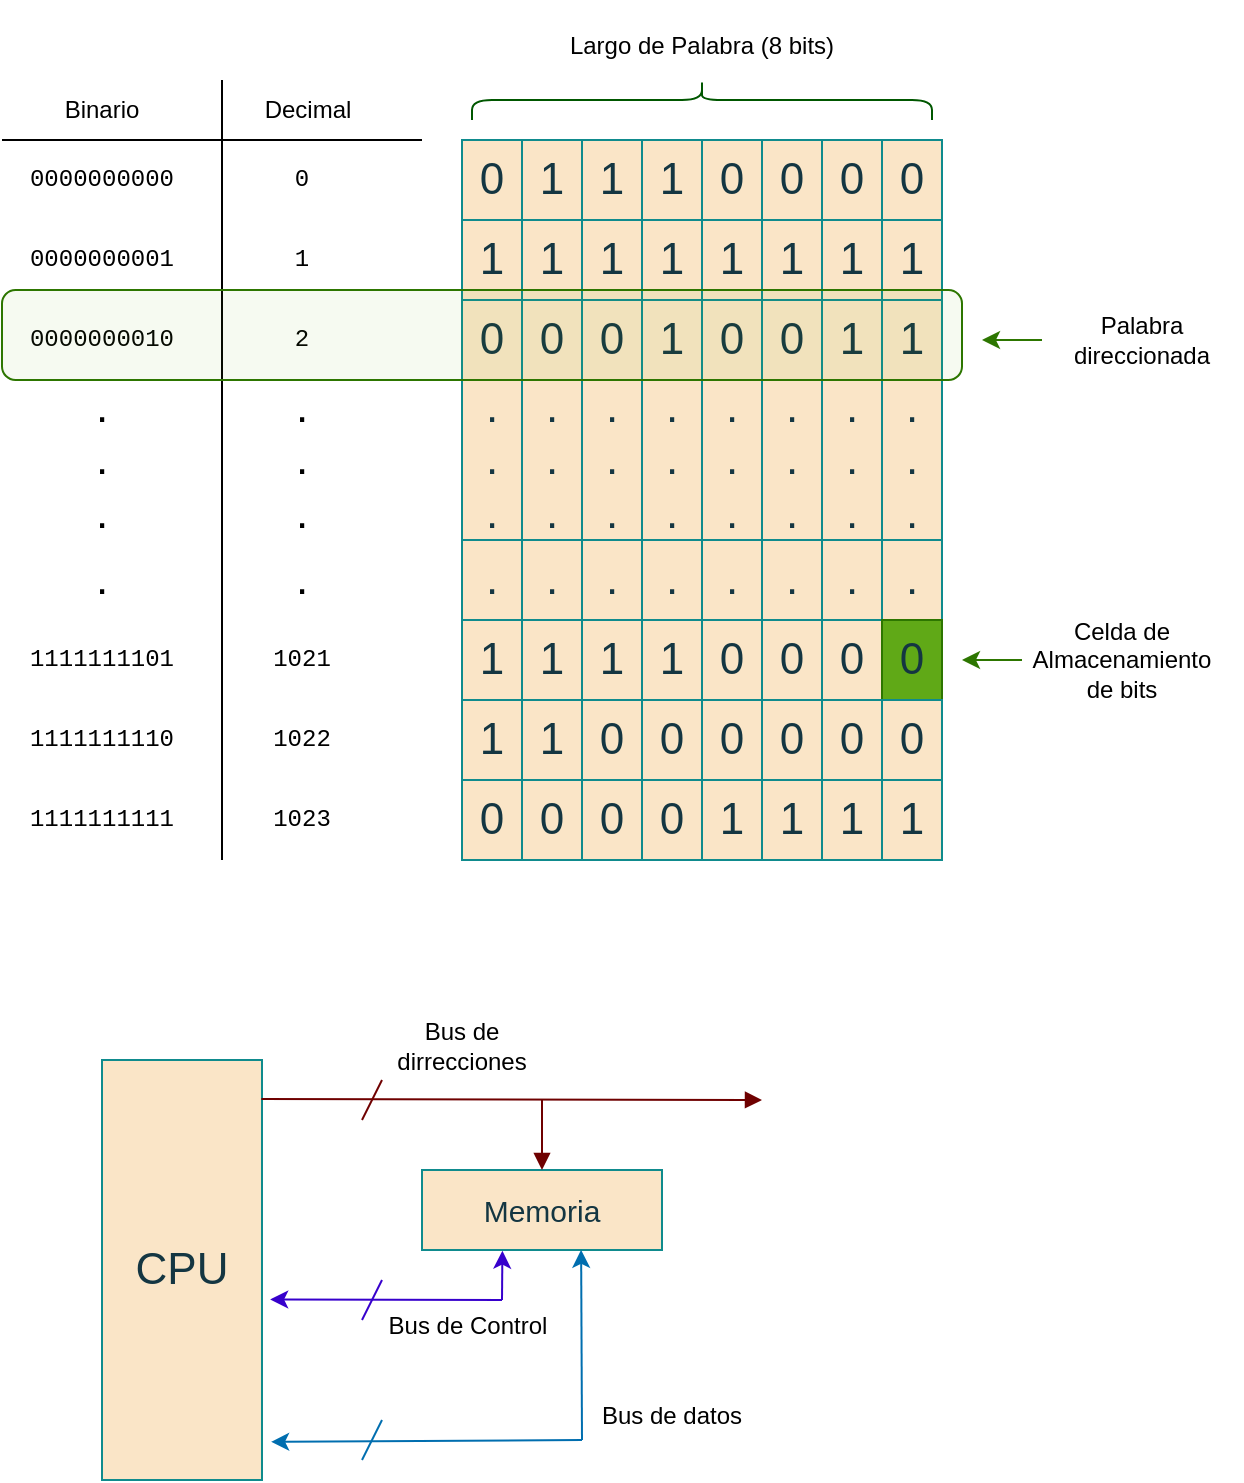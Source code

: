 <mxfile version="24.2.5" type="device" pages="5">
  <diagram name="Página-1" id="tj8ZzM1vxelFpybn8g94">
    <mxGraphModel dx="1050" dy="669" grid="1" gridSize="10" guides="1" tooltips="1" connect="1" arrows="1" fold="1" page="1" pageScale="1" pageWidth="827" pageHeight="1169" math="0" shadow="0">
      <root>
        <mxCell id="0" />
        <mxCell id="1" parent="0" />
        <mxCell id="eJOsFlhYXDMSid1o04-x-2" value="" style="rounded=0;whiteSpace=wrap;html=1;labelBackgroundColor=none;fillColor=#FAE5C7;strokeColor=#0F8B8D;fontColor=#143642;" parent="1" vertex="1">
          <mxGeometry x="380" y="100" width="30" height="40" as="geometry" />
        </mxCell>
        <mxCell id="eJOsFlhYXDMSid1o04-x-3" value="" style="rounded=0;whiteSpace=wrap;html=1;labelBackgroundColor=none;fillColor=#FAE5C7;strokeColor=#0F8B8D;fontColor=#143642;" parent="1" vertex="1">
          <mxGeometry x="410" y="100" width="30" height="40" as="geometry" />
        </mxCell>
        <mxCell id="eJOsFlhYXDMSid1o04-x-5" value="" style="rounded=0;whiteSpace=wrap;html=1;labelBackgroundColor=none;fillColor=#FAE5C7;strokeColor=#0F8B8D;fontColor=#143642;" parent="1" vertex="1">
          <mxGeometry x="440" y="100" width="30" height="40" as="geometry" />
        </mxCell>
        <mxCell id="eJOsFlhYXDMSid1o04-x-6" value="" style="rounded=0;whiteSpace=wrap;html=1;labelBackgroundColor=none;fillColor=#FAE5C7;strokeColor=#0F8B8D;fontColor=#143642;" parent="1" vertex="1">
          <mxGeometry x="470" y="100" width="30" height="40" as="geometry" />
        </mxCell>
        <mxCell id="eJOsFlhYXDMSid1o04-x-8" value="" style="rounded=0;whiteSpace=wrap;html=1;labelBackgroundColor=none;fillColor=#FAE5C7;strokeColor=#0F8B8D;fontColor=#143642;" parent="1" vertex="1">
          <mxGeometry x="500" y="100" width="30" height="40" as="geometry" />
        </mxCell>
        <mxCell id="eJOsFlhYXDMSid1o04-x-9" value="" style="rounded=0;whiteSpace=wrap;html=1;labelBackgroundColor=none;fillColor=#FAE5C7;strokeColor=#0F8B8D;fontColor=#143642;" parent="1" vertex="1">
          <mxGeometry x="530" y="100" width="30" height="40" as="geometry" />
        </mxCell>
        <mxCell id="eJOsFlhYXDMSid1o04-x-10" value="" style="rounded=0;whiteSpace=wrap;html=1;labelBackgroundColor=none;fillColor=#FAE5C7;strokeColor=#0F8B8D;fontColor=#143642;" parent="1" vertex="1">
          <mxGeometry x="560" y="100" width="30" height="40" as="geometry" />
        </mxCell>
        <mxCell id="eJOsFlhYXDMSid1o04-x-11" value="" style="rounded=0;whiteSpace=wrap;html=1;labelBackgroundColor=none;fillColor=#FAE5C7;strokeColor=#0F8B8D;fontColor=#143642;" parent="1" vertex="1">
          <mxGeometry x="590" y="100" width="30" height="40" as="geometry" />
        </mxCell>
        <mxCell id="eJOsFlhYXDMSid1o04-x-20" value="" style="rounded=0;whiteSpace=wrap;html=1;labelBackgroundColor=none;fillColor=#FAE5C7;strokeColor=#0F8B8D;fontColor=#143642;" parent="1" vertex="1">
          <mxGeometry x="380" y="140" width="30" height="40" as="geometry" />
        </mxCell>
        <mxCell id="eJOsFlhYXDMSid1o04-x-21" value="" style="rounded=0;whiteSpace=wrap;html=1;labelBackgroundColor=none;fillColor=#FAE5C7;strokeColor=#0F8B8D;fontColor=#143642;" parent="1" vertex="1">
          <mxGeometry x="410" y="140" width="30" height="40" as="geometry" />
        </mxCell>
        <mxCell id="eJOsFlhYXDMSid1o04-x-22" value="" style="rounded=0;whiteSpace=wrap;html=1;labelBackgroundColor=none;fillColor=#FAE5C7;strokeColor=#0F8B8D;fontColor=#143642;" parent="1" vertex="1">
          <mxGeometry x="440" y="140" width="30" height="40" as="geometry" />
        </mxCell>
        <mxCell id="eJOsFlhYXDMSid1o04-x-23" value="" style="rounded=0;whiteSpace=wrap;html=1;labelBackgroundColor=none;fillColor=#FAE5C7;strokeColor=#0F8B8D;fontColor=#143642;" parent="1" vertex="1">
          <mxGeometry x="470" y="140" width="30" height="40" as="geometry" />
        </mxCell>
        <mxCell id="eJOsFlhYXDMSid1o04-x-24" value="" style="rounded=0;whiteSpace=wrap;html=1;labelBackgroundColor=none;fillColor=#FAE5C7;strokeColor=#0F8B8D;fontColor=#143642;" parent="1" vertex="1">
          <mxGeometry x="500" y="140" width="30" height="40" as="geometry" />
        </mxCell>
        <mxCell id="eJOsFlhYXDMSid1o04-x-25" value="" style="rounded=0;whiteSpace=wrap;html=1;labelBackgroundColor=none;fillColor=#FAE5C7;strokeColor=#0F8B8D;fontColor=#143642;" parent="1" vertex="1">
          <mxGeometry x="530" y="140" width="30" height="40" as="geometry" />
        </mxCell>
        <mxCell id="eJOsFlhYXDMSid1o04-x-26" value="" style="rounded=0;whiteSpace=wrap;html=1;labelBackgroundColor=none;fillColor=#FAE5C7;strokeColor=#0F8B8D;fontColor=#143642;" parent="1" vertex="1">
          <mxGeometry x="560" y="140" width="30" height="40" as="geometry" />
        </mxCell>
        <mxCell id="eJOsFlhYXDMSid1o04-x-27" value="" style="rounded=0;whiteSpace=wrap;html=1;labelBackgroundColor=none;fillColor=#FAE5C7;strokeColor=#0F8B8D;fontColor=#143642;" parent="1" vertex="1">
          <mxGeometry x="590" y="140" width="30" height="40" as="geometry" />
        </mxCell>
        <mxCell id="eJOsFlhYXDMSid1o04-x-28" value="" style="rounded=0;whiteSpace=wrap;html=1;labelBackgroundColor=none;fillColor=#FAE5C7;strokeColor=#0F8B8D;fontColor=#143642;" parent="1" vertex="1">
          <mxGeometry x="380" y="180" width="30" height="40" as="geometry" />
        </mxCell>
        <mxCell id="eJOsFlhYXDMSid1o04-x-29" value="" style="rounded=0;whiteSpace=wrap;html=1;labelBackgroundColor=none;fillColor=#FAE5C7;strokeColor=#0F8B8D;fontColor=#143642;" parent="1" vertex="1">
          <mxGeometry x="410" y="180" width="30" height="40" as="geometry" />
        </mxCell>
        <mxCell id="eJOsFlhYXDMSid1o04-x-30" value="" style="rounded=0;whiteSpace=wrap;html=1;labelBackgroundColor=none;fillColor=#FAE5C7;strokeColor=#0F8B8D;fontColor=#143642;" parent="1" vertex="1">
          <mxGeometry x="440" y="180" width="30" height="40" as="geometry" />
        </mxCell>
        <mxCell id="eJOsFlhYXDMSid1o04-x-31" value="" style="rounded=0;whiteSpace=wrap;html=1;labelBackgroundColor=none;fillColor=#FAE5C7;strokeColor=#0F8B8D;fontColor=#143642;" parent="1" vertex="1">
          <mxGeometry x="470" y="180" width="30" height="40" as="geometry" />
        </mxCell>
        <mxCell id="eJOsFlhYXDMSid1o04-x-32" value="" style="rounded=0;whiteSpace=wrap;html=1;labelBackgroundColor=none;fillColor=#FAE5C7;strokeColor=#0F8B8D;fontColor=#143642;" parent="1" vertex="1">
          <mxGeometry x="500" y="180" width="30" height="40" as="geometry" />
        </mxCell>
        <mxCell id="eJOsFlhYXDMSid1o04-x-33" value="" style="rounded=0;whiteSpace=wrap;html=1;labelBackgroundColor=none;fillColor=#FAE5C7;strokeColor=#0F8B8D;fontColor=#143642;" parent="1" vertex="1">
          <mxGeometry x="530" y="180" width="30" height="40" as="geometry" />
        </mxCell>
        <mxCell id="eJOsFlhYXDMSid1o04-x-34" value="" style="rounded=0;whiteSpace=wrap;html=1;labelBackgroundColor=none;fillColor=#FAE5C7;strokeColor=#0F8B8D;fontColor=#143642;" parent="1" vertex="1">
          <mxGeometry x="560" y="180" width="30" height="40" as="geometry" />
        </mxCell>
        <mxCell id="eJOsFlhYXDMSid1o04-x-35" value="" style="rounded=0;whiteSpace=wrap;html=1;labelBackgroundColor=none;fillColor=#FAE5C7;strokeColor=#0F8B8D;fontColor=#143642;" parent="1" vertex="1">
          <mxGeometry x="590" y="180" width="30" height="40" as="geometry" />
        </mxCell>
        <mxCell id="eJOsFlhYXDMSid1o04-x-36" value="" style="rounded=0;whiteSpace=wrap;html=1;labelBackgroundColor=none;fillColor=#FAE5C7;strokeColor=#0F8B8D;fontColor=#143642;" parent="1" vertex="1">
          <mxGeometry x="380" y="220" width="30" height="80" as="geometry" />
        </mxCell>
        <mxCell id="eJOsFlhYXDMSid1o04-x-37" value="" style="rounded=0;whiteSpace=wrap;html=1;labelBackgroundColor=none;fillColor=#FAE5C7;strokeColor=#0F8B8D;fontColor=#143642;" parent="1" vertex="1">
          <mxGeometry x="410" y="220" width="30" height="80" as="geometry" />
        </mxCell>
        <mxCell id="eJOsFlhYXDMSid1o04-x-38" value="" style="rounded=0;whiteSpace=wrap;html=1;labelBackgroundColor=none;fillColor=#FAE5C7;strokeColor=#0F8B8D;fontColor=#143642;" parent="1" vertex="1">
          <mxGeometry x="440" y="220" width="30" height="80" as="geometry" />
        </mxCell>
        <mxCell id="eJOsFlhYXDMSid1o04-x-39" value="" style="rounded=0;whiteSpace=wrap;html=1;labelBackgroundColor=none;fillColor=#FAE5C7;strokeColor=#0F8B8D;fontColor=#143642;" parent="1" vertex="1">
          <mxGeometry x="470" y="220" width="30" height="80" as="geometry" />
        </mxCell>
        <mxCell id="eJOsFlhYXDMSid1o04-x-40" value="" style="rounded=0;whiteSpace=wrap;html=1;labelBackgroundColor=none;fillColor=#FAE5C7;strokeColor=#0F8B8D;fontColor=#143642;" parent="1" vertex="1">
          <mxGeometry x="500" y="220" width="30" height="80" as="geometry" />
        </mxCell>
        <mxCell id="eJOsFlhYXDMSid1o04-x-41" value="" style="rounded=0;whiteSpace=wrap;html=1;labelBackgroundColor=none;fillColor=#FAE5C7;strokeColor=#0F8B8D;fontColor=#143642;" parent="1" vertex="1">
          <mxGeometry x="530" y="220" width="30" height="80" as="geometry" />
        </mxCell>
        <mxCell id="eJOsFlhYXDMSid1o04-x-42" value="" style="rounded=0;whiteSpace=wrap;html=1;labelBackgroundColor=none;fillColor=#FAE5C7;strokeColor=#0F8B8D;fontColor=#143642;" parent="1" vertex="1">
          <mxGeometry x="560" y="220" width="30" height="80" as="geometry" />
        </mxCell>
        <mxCell id="eJOsFlhYXDMSid1o04-x-43" value="" style="rounded=0;whiteSpace=wrap;html=1;labelBackgroundColor=none;fillColor=#FAE5C7;strokeColor=#0F8B8D;fontColor=#143642;" parent="1" vertex="1">
          <mxGeometry x="590" y="220" width="30" height="80" as="geometry" />
        </mxCell>
        <mxCell id="eJOsFlhYXDMSid1o04-x-44" value="" style="rounded=0;whiteSpace=wrap;html=1;labelBackgroundColor=none;fillColor=#FAE5C7;strokeColor=#0F8B8D;fontColor=#143642;" parent="1" vertex="1">
          <mxGeometry x="380" y="300" width="30" height="40" as="geometry" />
        </mxCell>
        <mxCell id="eJOsFlhYXDMSid1o04-x-45" value="" style="rounded=0;whiteSpace=wrap;html=1;labelBackgroundColor=none;fillColor=#FAE5C7;strokeColor=#0F8B8D;fontColor=#143642;" parent="1" vertex="1">
          <mxGeometry x="410" y="300" width="30" height="40" as="geometry" />
        </mxCell>
        <mxCell id="eJOsFlhYXDMSid1o04-x-46" value="" style="rounded=0;whiteSpace=wrap;html=1;labelBackgroundColor=none;fillColor=#FAE5C7;strokeColor=#0F8B8D;fontColor=#143642;" parent="1" vertex="1">
          <mxGeometry x="440" y="300" width="30" height="40" as="geometry" />
        </mxCell>
        <mxCell id="eJOsFlhYXDMSid1o04-x-47" value="" style="rounded=0;whiteSpace=wrap;html=1;labelBackgroundColor=none;fillColor=#FAE5C7;strokeColor=#0F8B8D;fontColor=#143642;" parent="1" vertex="1">
          <mxGeometry x="470" y="300" width="30" height="40" as="geometry" />
        </mxCell>
        <mxCell id="eJOsFlhYXDMSid1o04-x-48" value="" style="rounded=0;whiteSpace=wrap;html=1;labelBackgroundColor=none;fillColor=#FAE5C7;strokeColor=#0F8B8D;fontColor=#143642;" parent="1" vertex="1">
          <mxGeometry x="500" y="300" width="30" height="40" as="geometry" />
        </mxCell>
        <mxCell id="eJOsFlhYXDMSid1o04-x-49" value="" style="rounded=0;whiteSpace=wrap;html=1;labelBackgroundColor=none;fillColor=#FAE5C7;strokeColor=#0F8B8D;fontColor=#143642;" parent="1" vertex="1">
          <mxGeometry x="530" y="300" width="30" height="40" as="geometry" />
        </mxCell>
        <mxCell id="eJOsFlhYXDMSid1o04-x-50" value="" style="rounded=0;whiteSpace=wrap;html=1;labelBackgroundColor=none;fillColor=#FAE5C7;strokeColor=#0F8B8D;fontColor=#143642;" parent="1" vertex="1">
          <mxGeometry x="560" y="300" width="30" height="40" as="geometry" />
        </mxCell>
        <mxCell id="eJOsFlhYXDMSid1o04-x-51" value="" style="rounded=0;whiteSpace=wrap;html=1;labelBackgroundColor=none;fillColor=#FAE5C7;strokeColor=#0F8B8D;fontColor=#143642;" parent="1" vertex="1">
          <mxGeometry x="590" y="300" width="30" height="40" as="geometry" />
        </mxCell>
        <mxCell id="eJOsFlhYXDMSid1o04-x-52" value="" style="rounded=0;whiteSpace=wrap;html=1;labelBackgroundColor=none;fillColor=#FAE5C7;strokeColor=#0F8B8D;fontColor=#143642;" parent="1" vertex="1">
          <mxGeometry x="380" y="340" width="30" height="40" as="geometry" />
        </mxCell>
        <mxCell id="eJOsFlhYXDMSid1o04-x-53" value="" style="rounded=0;whiteSpace=wrap;html=1;labelBackgroundColor=none;fillColor=#FAE5C7;strokeColor=#0F8B8D;fontColor=#143642;" parent="1" vertex="1">
          <mxGeometry x="410" y="340" width="30" height="40" as="geometry" />
        </mxCell>
        <mxCell id="eJOsFlhYXDMSid1o04-x-54" value="" style="rounded=0;whiteSpace=wrap;html=1;labelBackgroundColor=none;fillColor=#FAE5C7;strokeColor=#0F8B8D;fontColor=#143642;" parent="1" vertex="1">
          <mxGeometry x="440" y="340" width="30" height="40" as="geometry" />
        </mxCell>
        <mxCell id="eJOsFlhYXDMSid1o04-x-55" value="" style="rounded=0;whiteSpace=wrap;html=1;labelBackgroundColor=none;fillColor=#FAE5C7;strokeColor=#0F8B8D;fontColor=#143642;" parent="1" vertex="1">
          <mxGeometry x="470" y="340" width="30" height="40" as="geometry" />
        </mxCell>
        <mxCell id="eJOsFlhYXDMSid1o04-x-56" value="" style="rounded=0;whiteSpace=wrap;html=1;labelBackgroundColor=none;fillColor=#FAE5C7;strokeColor=#0F8B8D;fontColor=#143642;" parent="1" vertex="1">
          <mxGeometry x="500" y="340" width="30" height="40" as="geometry" />
        </mxCell>
        <mxCell id="eJOsFlhYXDMSid1o04-x-57" value="" style="rounded=0;whiteSpace=wrap;html=1;labelBackgroundColor=none;fillColor=#FAE5C7;strokeColor=#0F8B8D;fontColor=#143642;" parent="1" vertex="1">
          <mxGeometry x="530" y="340" width="30" height="40" as="geometry" />
        </mxCell>
        <mxCell id="eJOsFlhYXDMSid1o04-x-58" value="" style="rounded=0;whiteSpace=wrap;html=1;labelBackgroundColor=none;fillColor=#FAE5C7;strokeColor=#0F8B8D;fontColor=#143642;" parent="1" vertex="1">
          <mxGeometry x="560" y="340" width="30" height="40" as="geometry" />
        </mxCell>
        <mxCell id="eJOsFlhYXDMSid1o04-x-59" value="" style="rounded=0;whiteSpace=wrap;html=1;labelBackgroundColor=none;fillColor=#60a917;strokeColor=#2D7600;fontColor=#ffffff;" parent="1" vertex="1">
          <mxGeometry x="590" y="340" width="30" height="40" as="geometry" />
        </mxCell>
        <mxCell id="eJOsFlhYXDMSid1o04-x-60" value="" style="rounded=0;whiteSpace=wrap;html=1;labelBackgroundColor=none;fillColor=#FAE5C7;strokeColor=#0F8B8D;fontColor=#143642;" parent="1" vertex="1">
          <mxGeometry x="380" y="380" width="30" height="40" as="geometry" />
        </mxCell>
        <mxCell id="eJOsFlhYXDMSid1o04-x-61" value="" style="rounded=0;whiteSpace=wrap;html=1;labelBackgroundColor=none;fillColor=#FAE5C7;strokeColor=#0F8B8D;fontColor=#143642;" parent="1" vertex="1">
          <mxGeometry x="410" y="380" width="30" height="40" as="geometry" />
        </mxCell>
        <mxCell id="eJOsFlhYXDMSid1o04-x-62" value="" style="rounded=0;whiteSpace=wrap;html=1;labelBackgroundColor=none;fillColor=#FAE5C7;strokeColor=#0F8B8D;fontColor=#143642;" parent="1" vertex="1">
          <mxGeometry x="440" y="380" width="30" height="40" as="geometry" />
        </mxCell>
        <mxCell id="eJOsFlhYXDMSid1o04-x-63" value="" style="rounded=0;whiteSpace=wrap;html=1;labelBackgroundColor=none;fillColor=#FAE5C7;strokeColor=#0F8B8D;fontColor=#143642;" parent="1" vertex="1">
          <mxGeometry x="470" y="380" width="30" height="40" as="geometry" />
        </mxCell>
        <mxCell id="eJOsFlhYXDMSid1o04-x-64" value="" style="rounded=0;whiteSpace=wrap;html=1;labelBackgroundColor=none;fillColor=#FAE5C7;strokeColor=#0F8B8D;fontColor=#143642;" parent="1" vertex="1">
          <mxGeometry x="500" y="380" width="30" height="40" as="geometry" />
        </mxCell>
        <mxCell id="eJOsFlhYXDMSid1o04-x-65" value="" style="rounded=0;whiteSpace=wrap;html=1;labelBackgroundColor=none;fillColor=#FAE5C7;strokeColor=#0F8B8D;fontColor=#143642;" parent="1" vertex="1">
          <mxGeometry x="530" y="380" width="30" height="40" as="geometry" />
        </mxCell>
        <mxCell id="eJOsFlhYXDMSid1o04-x-66" value="" style="rounded=0;whiteSpace=wrap;html=1;labelBackgroundColor=none;fillColor=#FAE5C7;strokeColor=#0F8B8D;fontColor=#143642;" parent="1" vertex="1">
          <mxGeometry x="560" y="380" width="30" height="40" as="geometry" />
        </mxCell>
        <mxCell id="eJOsFlhYXDMSid1o04-x-67" value="" style="rounded=0;whiteSpace=wrap;html=1;labelBackgroundColor=none;fillColor=#FAE5C7;strokeColor=#0F8B8D;fontColor=#143642;" parent="1" vertex="1">
          <mxGeometry x="590" y="380" width="30" height="40" as="geometry" />
        </mxCell>
        <mxCell id="eJOsFlhYXDMSid1o04-x-68" value="" style="rounded=0;whiteSpace=wrap;html=1;labelBackgroundColor=none;fillColor=#FAE5C7;strokeColor=#0F8B8D;fontColor=#143642;" parent="1" vertex="1">
          <mxGeometry x="380" y="420" width="30" height="40" as="geometry" />
        </mxCell>
        <mxCell id="eJOsFlhYXDMSid1o04-x-69" value="" style="rounded=0;whiteSpace=wrap;html=1;labelBackgroundColor=none;fillColor=#FAE5C7;strokeColor=#0F8B8D;fontColor=#143642;" parent="1" vertex="1">
          <mxGeometry x="410" y="420" width="30" height="40" as="geometry" />
        </mxCell>
        <mxCell id="eJOsFlhYXDMSid1o04-x-70" value="" style="rounded=0;whiteSpace=wrap;html=1;labelBackgroundColor=none;fillColor=#FAE5C7;strokeColor=#0F8B8D;fontColor=#143642;" parent="1" vertex="1">
          <mxGeometry x="440" y="420" width="30" height="40" as="geometry" />
        </mxCell>
        <mxCell id="eJOsFlhYXDMSid1o04-x-71" value="" style="rounded=0;whiteSpace=wrap;html=1;labelBackgroundColor=none;fillColor=#FAE5C7;strokeColor=#0F8B8D;fontColor=#143642;" parent="1" vertex="1">
          <mxGeometry x="470" y="420" width="30" height="40" as="geometry" />
        </mxCell>
        <mxCell id="eJOsFlhYXDMSid1o04-x-72" value="" style="rounded=0;whiteSpace=wrap;html=1;labelBackgroundColor=none;fillColor=#FAE5C7;strokeColor=#0F8B8D;fontColor=#143642;" parent="1" vertex="1">
          <mxGeometry x="500" y="420" width="30" height="40" as="geometry" />
        </mxCell>
        <mxCell id="eJOsFlhYXDMSid1o04-x-73" value="" style="rounded=0;whiteSpace=wrap;html=1;labelBackgroundColor=none;fillColor=#FAE5C7;strokeColor=#0F8B8D;fontColor=#143642;" parent="1" vertex="1">
          <mxGeometry x="530" y="420" width="30" height="40" as="geometry" />
        </mxCell>
        <mxCell id="eJOsFlhYXDMSid1o04-x-74" value="" style="rounded=0;whiteSpace=wrap;html=1;labelBackgroundColor=none;fillColor=#FAE5C7;strokeColor=#0F8B8D;fontColor=#143642;" parent="1" vertex="1">
          <mxGeometry x="560" y="420" width="30" height="40" as="geometry" />
        </mxCell>
        <mxCell id="eJOsFlhYXDMSid1o04-x-75" value="" style="rounded=0;whiteSpace=wrap;html=1;labelBackgroundColor=none;fillColor=#FAE5C7;strokeColor=#0F8B8D;fontColor=#143642;" parent="1" vertex="1">
          <mxGeometry x="590" y="420" width="30" height="40" as="geometry" />
        </mxCell>
        <mxCell id="eJOsFlhYXDMSid1o04-x-76" value="&lt;font style=&quot;font-size: 22px;&quot;&gt;0&lt;/font&gt;" style="text;strokeColor=none;align=center;fillColor=none;html=1;verticalAlign=middle;whiteSpace=wrap;rounded=0;labelBackgroundColor=none;fontColor=#143642;" parent="1" vertex="1">
          <mxGeometry x="385" y="110" width="20" height="20" as="geometry" />
        </mxCell>
        <mxCell id="eJOsFlhYXDMSid1o04-x-77" value="&lt;font style=&quot;font-size: 22px;&quot;&gt;1&lt;/font&gt;" style="text;strokeColor=none;align=center;fillColor=none;html=1;verticalAlign=middle;whiteSpace=wrap;rounded=0;labelBackgroundColor=none;fontColor=#143642;" parent="1" vertex="1">
          <mxGeometry x="415" y="110" width="20" height="20" as="geometry" />
        </mxCell>
        <mxCell id="eJOsFlhYXDMSid1o04-x-78" value="&lt;font style=&quot;font-size: 22px;&quot;&gt;1&lt;/font&gt;" style="text;strokeColor=none;align=center;fillColor=none;html=1;verticalAlign=middle;whiteSpace=wrap;rounded=0;labelBackgroundColor=none;fontColor=#143642;" parent="1" vertex="1">
          <mxGeometry x="445" y="110" width="20" height="20" as="geometry" />
        </mxCell>
        <mxCell id="eJOsFlhYXDMSid1o04-x-79" value="&lt;font style=&quot;font-size: 22px;&quot;&gt;1&lt;/font&gt;" style="text;strokeColor=none;align=center;fillColor=none;html=1;verticalAlign=middle;whiteSpace=wrap;rounded=0;labelBackgroundColor=none;fontColor=#143642;" parent="1" vertex="1">
          <mxGeometry x="475" y="110" width="20" height="20" as="geometry" />
        </mxCell>
        <mxCell id="eJOsFlhYXDMSid1o04-x-80" value="&lt;font style=&quot;font-size: 22px;&quot;&gt;0&lt;/font&gt;" style="text;strokeColor=none;align=center;fillColor=none;html=1;verticalAlign=middle;whiteSpace=wrap;rounded=0;labelBackgroundColor=none;fontColor=#143642;" parent="1" vertex="1">
          <mxGeometry x="505" y="110" width="20" height="20" as="geometry" />
        </mxCell>
        <mxCell id="eJOsFlhYXDMSid1o04-x-81" value="&lt;font style=&quot;font-size: 22px;&quot;&gt;0&lt;/font&gt;" style="text;strokeColor=none;align=center;fillColor=none;html=1;verticalAlign=middle;whiteSpace=wrap;rounded=0;labelBackgroundColor=none;fontColor=#143642;" parent="1" vertex="1">
          <mxGeometry x="535" y="110" width="20" height="20" as="geometry" />
        </mxCell>
        <mxCell id="eJOsFlhYXDMSid1o04-x-82" value="&lt;font style=&quot;font-size: 22px;&quot;&gt;0&lt;/font&gt;" style="text;strokeColor=none;align=center;fillColor=none;html=1;verticalAlign=middle;whiteSpace=wrap;rounded=0;labelBackgroundColor=none;fontColor=#143642;" parent="1" vertex="1">
          <mxGeometry x="565" y="110" width="20" height="20" as="geometry" />
        </mxCell>
        <mxCell id="eJOsFlhYXDMSid1o04-x-83" value="&lt;font style=&quot;font-size: 22px;&quot;&gt;0&lt;/font&gt;" style="text;strokeColor=none;align=center;fillColor=none;html=1;verticalAlign=middle;whiteSpace=wrap;rounded=0;labelBackgroundColor=none;fontColor=#143642;" parent="1" vertex="1">
          <mxGeometry x="595" y="110" width="20" height="20" as="geometry" />
        </mxCell>
        <mxCell id="eJOsFlhYXDMSid1o04-x-84" value="&lt;font style=&quot;font-size: 22px;&quot;&gt;1&lt;/font&gt;" style="text;strokeColor=none;align=center;fillColor=none;html=1;verticalAlign=middle;whiteSpace=wrap;rounded=0;labelBackgroundColor=none;fontColor=#143642;" parent="1" vertex="1">
          <mxGeometry x="385" y="150" width="20" height="20" as="geometry" />
        </mxCell>
        <mxCell id="eJOsFlhYXDMSid1o04-x-85" value="&lt;font style=&quot;font-size: 22px;&quot;&gt;1&lt;/font&gt;" style="text;strokeColor=none;align=center;fillColor=none;html=1;verticalAlign=middle;whiteSpace=wrap;rounded=0;labelBackgroundColor=none;fontColor=#143642;" parent="1" vertex="1">
          <mxGeometry x="415" y="150" width="20" height="20" as="geometry" />
        </mxCell>
        <mxCell id="eJOsFlhYXDMSid1o04-x-86" value="&lt;font style=&quot;font-size: 22px;&quot;&gt;1&lt;/font&gt;" style="text;strokeColor=none;align=center;fillColor=none;html=1;verticalAlign=middle;whiteSpace=wrap;rounded=0;labelBackgroundColor=none;fontColor=#143642;" parent="1" vertex="1">
          <mxGeometry x="445" y="150" width="20" height="20" as="geometry" />
        </mxCell>
        <mxCell id="eJOsFlhYXDMSid1o04-x-87" value="&lt;font style=&quot;font-size: 22px;&quot;&gt;1&lt;/font&gt;" style="text;strokeColor=none;align=center;fillColor=none;html=1;verticalAlign=middle;whiteSpace=wrap;rounded=0;labelBackgroundColor=none;fontColor=#143642;" parent="1" vertex="1">
          <mxGeometry x="475" y="150" width="20" height="20" as="geometry" />
        </mxCell>
        <mxCell id="eJOsFlhYXDMSid1o04-x-88" value="&lt;font style=&quot;font-size: 22px;&quot;&gt;1&lt;/font&gt;" style="text;strokeColor=none;align=center;fillColor=none;html=1;verticalAlign=middle;whiteSpace=wrap;rounded=0;labelBackgroundColor=none;fontColor=#143642;" parent="1" vertex="1">
          <mxGeometry x="505" y="150" width="20" height="20" as="geometry" />
        </mxCell>
        <mxCell id="eJOsFlhYXDMSid1o04-x-89" value="&lt;font style=&quot;font-size: 22px;&quot;&gt;1&lt;/font&gt;" style="text;strokeColor=none;align=center;fillColor=none;html=1;verticalAlign=middle;whiteSpace=wrap;rounded=0;labelBackgroundColor=none;fontColor=#143642;" parent="1" vertex="1">
          <mxGeometry x="535" y="150" width="20" height="20" as="geometry" />
        </mxCell>
        <mxCell id="eJOsFlhYXDMSid1o04-x-90" value="&lt;font style=&quot;font-size: 22px;&quot;&gt;1&lt;/font&gt;" style="text;strokeColor=none;align=center;fillColor=none;html=1;verticalAlign=middle;whiteSpace=wrap;rounded=0;labelBackgroundColor=none;fontColor=#143642;" parent="1" vertex="1">
          <mxGeometry x="565" y="150" width="20" height="20" as="geometry" />
        </mxCell>
        <mxCell id="eJOsFlhYXDMSid1o04-x-91" value="&lt;font style=&quot;font-size: 22px;&quot;&gt;1&lt;/font&gt;" style="text;strokeColor=none;align=center;fillColor=none;html=1;verticalAlign=middle;whiteSpace=wrap;rounded=0;labelBackgroundColor=none;fontColor=#143642;" parent="1" vertex="1">
          <mxGeometry x="595" y="150" width="20" height="20" as="geometry" />
        </mxCell>
        <mxCell id="eJOsFlhYXDMSid1o04-x-92" value="&lt;font style=&quot;font-size: 22px;&quot;&gt;0&lt;/font&gt;" style="text;strokeColor=none;align=center;fillColor=none;html=1;verticalAlign=middle;whiteSpace=wrap;rounded=0;labelBackgroundColor=none;fontColor=#143642;" parent="1" vertex="1">
          <mxGeometry x="385" y="190" width="20" height="20" as="geometry" />
        </mxCell>
        <mxCell id="eJOsFlhYXDMSid1o04-x-93" value="&lt;font style=&quot;font-size: 22px;&quot;&gt;0&lt;/font&gt;" style="text;strokeColor=none;align=center;fillColor=none;html=1;verticalAlign=middle;whiteSpace=wrap;rounded=0;labelBackgroundColor=none;fontColor=#143642;" parent="1" vertex="1">
          <mxGeometry x="415" y="190" width="20" height="20" as="geometry" />
        </mxCell>
        <mxCell id="eJOsFlhYXDMSid1o04-x-94" value="&lt;font style=&quot;font-size: 22px;&quot;&gt;0&lt;/font&gt;" style="text;strokeColor=none;align=center;fillColor=none;html=1;verticalAlign=middle;whiteSpace=wrap;rounded=0;labelBackgroundColor=none;fontColor=#143642;" parent="1" vertex="1">
          <mxGeometry x="445" y="190" width="20" height="20" as="geometry" />
        </mxCell>
        <mxCell id="eJOsFlhYXDMSid1o04-x-95" value="&lt;font style=&quot;font-size: 22px;&quot;&gt;1&lt;/font&gt;" style="text;strokeColor=none;align=center;fillColor=none;html=1;verticalAlign=middle;whiteSpace=wrap;rounded=0;labelBackgroundColor=none;fontColor=#143642;" parent="1" vertex="1">
          <mxGeometry x="475" y="190" width="20" height="20" as="geometry" />
        </mxCell>
        <mxCell id="eJOsFlhYXDMSid1o04-x-96" value="&lt;font style=&quot;font-size: 22px;&quot;&gt;0&lt;/font&gt;" style="text;strokeColor=none;align=center;fillColor=none;html=1;verticalAlign=middle;whiteSpace=wrap;rounded=0;labelBackgroundColor=none;fontColor=#143642;" parent="1" vertex="1">
          <mxGeometry x="505" y="190" width="20" height="20" as="geometry" />
        </mxCell>
        <mxCell id="eJOsFlhYXDMSid1o04-x-97" value="&lt;font style=&quot;font-size: 22px;&quot;&gt;0&lt;/font&gt;" style="text;strokeColor=none;align=center;fillColor=none;html=1;verticalAlign=middle;whiteSpace=wrap;rounded=0;labelBackgroundColor=none;fontColor=#143642;" parent="1" vertex="1">
          <mxGeometry x="535" y="190" width="20" height="20" as="geometry" />
        </mxCell>
        <mxCell id="eJOsFlhYXDMSid1o04-x-98" value="&lt;font style=&quot;font-size: 22px;&quot;&gt;1&lt;/font&gt;" style="text;strokeColor=none;align=center;fillColor=none;html=1;verticalAlign=middle;whiteSpace=wrap;rounded=0;labelBackgroundColor=none;fontColor=#143642;" parent="1" vertex="1">
          <mxGeometry x="565" y="190" width="20" height="20" as="geometry" />
        </mxCell>
        <mxCell id="eJOsFlhYXDMSid1o04-x-99" value="&lt;font style=&quot;font-size: 22px;&quot;&gt;1&lt;/font&gt;" style="text;strokeColor=none;align=center;fillColor=none;html=1;verticalAlign=middle;whiteSpace=wrap;rounded=0;labelBackgroundColor=none;fontColor=#143642;" parent="1" vertex="1">
          <mxGeometry x="595" y="190" width="20" height="20" as="geometry" />
        </mxCell>
        <mxCell id="eJOsFlhYXDMSid1o04-x-100" value="&lt;font style=&quot;font-size: 22px;&quot;&gt;0&lt;/font&gt;" style="text;strokeColor=none;align=center;fillColor=none;html=1;verticalAlign=middle;whiteSpace=wrap;rounded=0;labelBackgroundColor=none;fontColor=#143642;" parent="1" vertex="1">
          <mxGeometry x="385" y="430" width="20" height="20" as="geometry" />
        </mxCell>
        <mxCell id="eJOsFlhYXDMSid1o04-x-101" value="&lt;font style=&quot;font-size: 22px;&quot;&gt;0&lt;/font&gt;" style="text;strokeColor=none;align=center;fillColor=none;html=1;verticalAlign=middle;whiteSpace=wrap;rounded=0;labelBackgroundColor=none;fontColor=#143642;" parent="1" vertex="1">
          <mxGeometry x="415" y="430" width="20" height="20" as="geometry" />
        </mxCell>
        <mxCell id="eJOsFlhYXDMSid1o04-x-102" value="&lt;font style=&quot;font-size: 22px;&quot;&gt;0&lt;/font&gt;" style="text;strokeColor=none;align=center;fillColor=none;html=1;verticalAlign=middle;whiteSpace=wrap;rounded=0;labelBackgroundColor=none;fontColor=#143642;" parent="1" vertex="1">
          <mxGeometry x="445" y="430" width="20" height="20" as="geometry" />
        </mxCell>
        <mxCell id="eJOsFlhYXDMSid1o04-x-103" value="&lt;font style=&quot;font-size: 22px;&quot;&gt;0&lt;/font&gt;" style="text;strokeColor=none;align=center;fillColor=none;html=1;verticalAlign=middle;whiteSpace=wrap;rounded=0;labelBackgroundColor=none;fontColor=#143642;" parent="1" vertex="1">
          <mxGeometry x="475" y="430" width="20" height="20" as="geometry" />
        </mxCell>
        <mxCell id="eJOsFlhYXDMSid1o04-x-104" value="&lt;font style=&quot;font-size: 22px;&quot;&gt;1&lt;/font&gt;" style="text;strokeColor=none;align=center;fillColor=none;html=1;verticalAlign=middle;whiteSpace=wrap;rounded=0;labelBackgroundColor=none;fontColor=#143642;" parent="1" vertex="1">
          <mxGeometry x="505" y="430" width="20" height="20" as="geometry" />
        </mxCell>
        <mxCell id="eJOsFlhYXDMSid1o04-x-105" value="&lt;font style=&quot;font-size: 22px;&quot;&gt;1&lt;/font&gt;" style="text;strokeColor=none;align=center;fillColor=none;html=1;verticalAlign=middle;whiteSpace=wrap;rounded=0;labelBackgroundColor=none;fontColor=#143642;" parent="1" vertex="1">
          <mxGeometry x="535" y="430" width="20" height="20" as="geometry" />
        </mxCell>
        <mxCell id="eJOsFlhYXDMSid1o04-x-106" value="&lt;font style=&quot;font-size: 22px;&quot;&gt;1&lt;/font&gt;" style="text;strokeColor=none;align=center;fillColor=none;html=1;verticalAlign=middle;whiteSpace=wrap;rounded=0;labelBackgroundColor=none;fontColor=#143642;" parent="1" vertex="1">
          <mxGeometry x="565" y="430" width="20" height="20" as="geometry" />
        </mxCell>
        <mxCell id="eJOsFlhYXDMSid1o04-x-107" value="&lt;font style=&quot;font-size: 22px;&quot;&gt;1&lt;/font&gt;" style="text;strokeColor=none;align=center;fillColor=none;html=1;verticalAlign=middle;whiteSpace=wrap;rounded=0;labelBackgroundColor=none;fontColor=#143642;" parent="1" vertex="1">
          <mxGeometry x="595" y="430" width="20" height="20" as="geometry" />
        </mxCell>
        <mxCell id="eJOsFlhYXDMSid1o04-x-108" value="&lt;font style=&quot;font-size: 22px;&quot;&gt;1&lt;/font&gt;" style="text;strokeColor=none;align=center;fillColor=none;html=1;verticalAlign=middle;whiteSpace=wrap;rounded=0;labelBackgroundColor=none;fontColor=#143642;" parent="1" vertex="1">
          <mxGeometry x="385" y="350" width="20" height="20" as="geometry" />
        </mxCell>
        <mxCell id="eJOsFlhYXDMSid1o04-x-109" value="&lt;font style=&quot;font-size: 22px;&quot;&gt;1&lt;/font&gt;" style="text;strokeColor=none;align=center;fillColor=none;html=1;verticalAlign=middle;whiteSpace=wrap;rounded=0;labelBackgroundColor=none;fontColor=#143642;" parent="1" vertex="1">
          <mxGeometry x="415" y="350" width="20" height="20" as="geometry" />
        </mxCell>
        <mxCell id="eJOsFlhYXDMSid1o04-x-110" value="&lt;font style=&quot;font-size: 22px;&quot;&gt;1&lt;/font&gt;" style="text;strokeColor=none;align=center;fillColor=none;html=1;verticalAlign=middle;whiteSpace=wrap;rounded=0;labelBackgroundColor=none;fontColor=#143642;" parent="1" vertex="1">
          <mxGeometry x="445" y="350" width="20" height="20" as="geometry" />
        </mxCell>
        <mxCell id="eJOsFlhYXDMSid1o04-x-111" value="&lt;font style=&quot;font-size: 22px;&quot;&gt;1&lt;/font&gt;" style="text;strokeColor=none;align=center;fillColor=none;html=1;verticalAlign=middle;whiteSpace=wrap;rounded=0;labelBackgroundColor=none;fontColor=#143642;" parent="1" vertex="1">
          <mxGeometry x="475" y="350" width="20" height="20" as="geometry" />
        </mxCell>
        <mxCell id="eJOsFlhYXDMSid1o04-x-112" value="&lt;font style=&quot;font-size: 22px;&quot;&gt;0&lt;/font&gt;" style="text;strokeColor=none;align=center;fillColor=none;html=1;verticalAlign=middle;whiteSpace=wrap;rounded=0;labelBackgroundColor=none;fontColor=#143642;" parent="1" vertex="1">
          <mxGeometry x="505" y="350" width="20" height="20" as="geometry" />
        </mxCell>
        <mxCell id="eJOsFlhYXDMSid1o04-x-113" value="&lt;font style=&quot;font-size: 22px;&quot;&gt;0&lt;/font&gt;" style="text;strokeColor=none;align=center;fillColor=none;html=1;verticalAlign=middle;whiteSpace=wrap;rounded=0;labelBackgroundColor=none;fontColor=#143642;" parent="1" vertex="1">
          <mxGeometry x="535" y="350" width="20" height="20" as="geometry" />
        </mxCell>
        <mxCell id="eJOsFlhYXDMSid1o04-x-114" value="&lt;font style=&quot;font-size: 22px;&quot;&gt;0&lt;/font&gt;" style="text;strokeColor=none;align=center;fillColor=none;html=1;verticalAlign=middle;whiteSpace=wrap;rounded=0;labelBackgroundColor=none;fontColor=#143642;" parent="1" vertex="1">
          <mxGeometry x="565" y="350" width="20" height="20" as="geometry" />
        </mxCell>
        <mxCell id="eJOsFlhYXDMSid1o04-x-115" value="&lt;font style=&quot;font-size: 22px;&quot;&gt;0&lt;/font&gt;" style="text;strokeColor=none;align=center;fillColor=none;html=1;verticalAlign=middle;whiteSpace=wrap;rounded=0;labelBackgroundColor=none;fontColor=#143642;" parent="1" vertex="1">
          <mxGeometry x="595" y="350" width="20" height="20" as="geometry" />
        </mxCell>
        <mxCell id="eJOsFlhYXDMSid1o04-x-116" value="&lt;font style=&quot;font-size: 22px;&quot;&gt;1&lt;/font&gt;" style="text;strokeColor=none;align=center;fillColor=none;html=1;verticalAlign=middle;whiteSpace=wrap;rounded=0;labelBackgroundColor=none;fontColor=#143642;" parent="1" vertex="1">
          <mxGeometry x="385" y="390" width="20" height="20" as="geometry" />
        </mxCell>
        <mxCell id="eJOsFlhYXDMSid1o04-x-117" value="&lt;font style=&quot;font-size: 22px;&quot;&gt;1&lt;/font&gt;" style="text;strokeColor=none;align=center;fillColor=none;html=1;verticalAlign=middle;whiteSpace=wrap;rounded=0;labelBackgroundColor=none;fontColor=#143642;" parent="1" vertex="1">
          <mxGeometry x="415" y="390" width="20" height="20" as="geometry" />
        </mxCell>
        <mxCell id="eJOsFlhYXDMSid1o04-x-118" value="&lt;font style=&quot;font-size: 22px;&quot;&gt;0&lt;/font&gt;" style="text;strokeColor=none;align=center;fillColor=none;html=1;verticalAlign=middle;whiteSpace=wrap;rounded=0;labelBackgroundColor=none;fontColor=#143642;" parent="1" vertex="1">
          <mxGeometry x="445" y="390" width="20" height="20" as="geometry" />
        </mxCell>
        <mxCell id="eJOsFlhYXDMSid1o04-x-119" value="&lt;font style=&quot;font-size: 22px;&quot;&gt;0&lt;/font&gt;" style="text;strokeColor=none;align=center;fillColor=none;html=1;verticalAlign=middle;whiteSpace=wrap;rounded=0;labelBackgroundColor=none;fontColor=#143642;" parent="1" vertex="1">
          <mxGeometry x="475" y="390" width="20" height="20" as="geometry" />
        </mxCell>
        <mxCell id="eJOsFlhYXDMSid1o04-x-120" value="&lt;font style=&quot;font-size: 22px;&quot;&gt;0&lt;/font&gt;" style="text;strokeColor=none;align=center;fillColor=none;html=1;verticalAlign=middle;whiteSpace=wrap;rounded=0;labelBackgroundColor=none;fontColor=#143642;" parent="1" vertex="1">
          <mxGeometry x="505" y="390" width="20" height="20" as="geometry" />
        </mxCell>
        <mxCell id="eJOsFlhYXDMSid1o04-x-121" value="&lt;font style=&quot;font-size: 22px;&quot;&gt;0&lt;/font&gt;" style="text;strokeColor=none;align=center;fillColor=none;html=1;verticalAlign=middle;whiteSpace=wrap;rounded=0;labelBackgroundColor=none;fontColor=#143642;" parent="1" vertex="1">
          <mxGeometry x="535" y="390" width="20" height="20" as="geometry" />
        </mxCell>
        <mxCell id="eJOsFlhYXDMSid1o04-x-122" value="&lt;font style=&quot;font-size: 22px;&quot;&gt;0&lt;/font&gt;" style="text;strokeColor=none;align=center;fillColor=none;html=1;verticalAlign=middle;whiteSpace=wrap;rounded=0;labelBackgroundColor=none;fontColor=#143642;" parent="1" vertex="1">
          <mxGeometry x="565" y="390" width="20" height="20" as="geometry" />
        </mxCell>
        <mxCell id="eJOsFlhYXDMSid1o04-x-123" value="&lt;font style=&quot;font-size: 22px;&quot;&gt;0&lt;/font&gt;" style="text;strokeColor=none;align=center;fillColor=none;html=1;verticalAlign=middle;whiteSpace=wrap;rounded=0;labelBackgroundColor=none;fontColor=#143642;" parent="1" vertex="1">
          <mxGeometry x="595" y="390" width="20" height="20" as="geometry" />
        </mxCell>
        <mxCell id="eJOsFlhYXDMSid1o04-x-124" value="" style="endArrow=none;html=1;rounded=0;fontColor=#143642;" parent="1" edge="1">
          <mxGeometry width="50" height="50" relative="1" as="geometry">
            <mxPoint x="260" y="460" as="sourcePoint" />
            <mxPoint x="260" y="70" as="targetPoint" />
          </mxGeometry>
        </mxCell>
        <mxCell id="eJOsFlhYXDMSid1o04-x-125" value="Binario" style="text;align=center;html=1;verticalAlign=middle;whiteSpace=wrap;rounded=0;" parent="1" vertex="1">
          <mxGeometry x="170" y="70" width="60" height="30" as="geometry" />
        </mxCell>
        <mxCell id="eJOsFlhYXDMSid1o04-x-134" value="Decimal" style="text;align=center;html=1;verticalAlign=middle;whiteSpace=wrap;rounded=0;" parent="1" vertex="1">
          <mxGeometry x="273" y="70" width="60" height="30" as="geometry" />
        </mxCell>
        <mxCell id="eJOsFlhYXDMSid1o04-x-136" value="0000000000" style="text;align=center;html=1;verticalAlign=middle;whiteSpace=wrap;rounded=0;fontFamily=Courier New;" parent="1" vertex="1">
          <mxGeometry x="160" y="105" width="80" height="30" as="geometry" />
        </mxCell>
        <mxCell id="eJOsFlhYXDMSid1o04-x-137" value="0000000001" style="text;align=center;html=1;verticalAlign=middle;whiteSpace=wrap;rounded=0;fontFamily=Courier New;" parent="1" vertex="1">
          <mxGeometry x="160" y="145" width="80" height="30" as="geometry" />
        </mxCell>
        <mxCell id="eJOsFlhYXDMSid1o04-x-138" value="0000000010" style="text;align=center;html=1;verticalAlign=middle;whiteSpace=wrap;rounded=0;fontFamily=Courier New;" parent="1" vertex="1">
          <mxGeometry x="160" y="185" width="80" height="30" as="geometry" />
        </mxCell>
        <mxCell id="eJOsFlhYXDMSid1o04-x-139" value="1111111101" style="text;align=center;html=1;verticalAlign=middle;whiteSpace=wrap;rounded=0;fontFamily=Courier New;" parent="1" vertex="1">
          <mxGeometry x="160" y="345" width="80" height="30" as="geometry" />
        </mxCell>
        <mxCell id="eJOsFlhYXDMSid1o04-x-140" value="1111111110" style="text;align=center;html=1;verticalAlign=middle;whiteSpace=wrap;rounded=0;fontFamily=Courier New;" parent="1" vertex="1">
          <mxGeometry x="160" y="385" width="80" height="30" as="geometry" />
        </mxCell>
        <mxCell id="eJOsFlhYXDMSid1o04-x-141" value="1111111111" style="text;align=center;html=1;verticalAlign=middle;whiteSpace=wrap;rounded=0;fontFamily=Courier New;" parent="1" vertex="1">
          <mxGeometry x="160" y="425" width="80" height="30" as="geometry" />
        </mxCell>
        <mxCell id="eJOsFlhYXDMSid1o04-x-142" value="0" style="text;align=center;html=1;verticalAlign=middle;whiteSpace=wrap;rounded=0;fontFamily=Courier New;" parent="1" vertex="1">
          <mxGeometry x="260" y="105" width="80" height="30" as="geometry" />
        </mxCell>
        <mxCell id="eJOsFlhYXDMSid1o04-x-143" value="1" style="text;align=center;html=1;verticalAlign=middle;whiteSpace=wrap;rounded=0;fontFamily=Courier New;" parent="1" vertex="1">
          <mxGeometry x="260" y="145" width="80" height="30" as="geometry" />
        </mxCell>
        <mxCell id="eJOsFlhYXDMSid1o04-x-144" value="2" style="text;align=center;html=1;verticalAlign=middle;whiteSpace=wrap;rounded=0;fontFamily=Courier New;" parent="1" vertex="1">
          <mxGeometry x="260" y="185" width="80" height="30" as="geometry" />
        </mxCell>
        <mxCell id="eJOsFlhYXDMSid1o04-x-145" value="1021" style="text;align=center;html=1;verticalAlign=middle;whiteSpace=wrap;rounded=0;fontFamily=Courier New;" parent="1" vertex="1">
          <mxGeometry x="260" y="345" width="80" height="30" as="geometry" />
        </mxCell>
        <mxCell id="eJOsFlhYXDMSid1o04-x-146" value="1022" style="text;align=center;html=1;verticalAlign=middle;whiteSpace=wrap;rounded=0;fontFamily=Courier New;" parent="1" vertex="1">
          <mxGeometry x="260" y="385" width="80" height="30" as="geometry" />
        </mxCell>
        <mxCell id="eJOsFlhYXDMSid1o04-x-147" value="1023" style="text;align=center;html=1;verticalAlign=middle;whiteSpace=wrap;rounded=0;fontFamily=Courier New;" parent="1" vertex="1">
          <mxGeometry x="260" y="425" width="80" height="30" as="geometry" />
        </mxCell>
        <mxCell id="eJOsFlhYXDMSid1o04-x-148" value="&lt;font style=&quot;font-size: 22px;&quot;&gt;.&lt;/font&gt;&lt;div&gt;&lt;font style=&quot;font-size: 22px;&quot;&gt;.&lt;/font&gt;&lt;/div&gt;&lt;div&gt;&lt;font style=&quot;font-size: 22px;&quot;&gt;.&lt;/font&gt;&lt;/div&gt;" style="text;align=center;html=1;verticalAlign=middle;whiteSpace=wrap;rounded=0;labelBackgroundColor=none;" parent="1" vertex="1">
          <mxGeometry x="290" y="250" width="20" height="20" as="geometry" />
        </mxCell>
        <mxCell id="eJOsFlhYXDMSid1o04-x-150" value="&lt;font style=&quot;font-size: 22px;&quot;&gt;.&lt;/font&gt;&lt;div&gt;&lt;font style=&quot;font-size: 22px;&quot;&gt;.&lt;/font&gt;&lt;/div&gt;&lt;div&gt;&lt;font style=&quot;font-size: 22px;&quot;&gt;.&lt;/font&gt;&lt;/div&gt;" style="text;strokeColor=none;align=center;fillColor=none;html=1;verticalAlign=middle;whiteSpace=wrap;rounded=0;labelBackgroundColor=none;fontColor=#143642;" parent="1" vertex="1">
          <mxGeometry x="415" y="250" width="20" height="20" as="geometry" />
        </mxCell>
        <mxCell id="eJOsFlhYXDMSid1o04-x-151" value="&lt;font style=&quot;font-size: 22px;&quot;&gt;.&lt;/font&gt;&lt;div&gt;&lt;font style=&quot;font-size: 22px;&quot;&gt;.&lt;/font&gt;&lt;/div&gt;&lt;div&gt;&lt;font style=&quot;font-size: 22px;&quot;&gt;.&lt;/font&gt;&lt;/div&gt;" style="text;strokeColor=none;align=center;fillColor=none;html=1;verticalAlign=middle;whiteSpace=wrap;rounded=0;labelBackgroundColor=none;fontColor=#143642;" parent="1" vertex="1">
          <mxGeometry x="445" y="250" width="20" height="20" as="geometry" />
        </mxCell>
        <mxCell id="eJOsFlhYXDMSid1o04-x-152" value="&lt;font style=&quot;font-size: 22px;&quot;&gt;.&lt;/font&gt;&lt;div&gt;&lt;font style=&quot;font-size: 22px;&quot;&gt;.&lt;/font&gt;&lt;/div&gt;&lt;div&gt;&lt;font style=&quot;font-size: 22px;&quot;&gt;.&lt;/font&gt;&lt;/div&gt;" style="text;strokeColor=none;align=center;fillColor=none;html=1;verticalAlign=middle;whiteSpace=wrap;rounded=0;labelBackgroundColor=none;fontColor=#143642;" parent="1" vertex="1">
          <mxGeometry x="475" y="250" width="20" height="20" as="geometry" />
        </mxCell>
        <mxCell id="eJOsFlhYXDMSid1o04-x-153" value="&lt;font style=&quot;font-size: 22px;&quot;&gt;.&lt;/font&gt;&lt;div&gt;&lt;font style=&quot;font-size: 22px;&quot;&gt;.&lt;/font&gt;&lt;/div&gt;&lt;div&gt;&lt;font style=&quot;font-size: 22px;&quot;&gt;.&lt;/font&gt;&lt;/div&gt;" style="text;strokeColor=none;align=center;fillColor=none;html=1;verticalAlign=middle;whiteSpace=wrap;rounded=0;labelBackgroundColor=none;fontColor=#143642;" parent="1" vertex="1">
          <mxGeometry x="505" y="250" width="20" height="20" as="geometry" />
        </mxCell>
        <mxCell id="eJOsFlhYXDMSid1o04-x-154" value="&lt;font style=&quot;font-size: 22px;&quot;&gt;.&lt;/font&gt;&lt;div&gt;&lt;font style=&quot;font-size: 22px;&quot;&gt;.&lt;/font&gt;&lt;/div&gt;&lt;div&gt;&lt;font style=&quot;font-size: 22px;&quot;&gt;.&lt;/font&gt;&lt;/div&gt;" style="text;strokeColor=none;align=center;fillColor=none;html=1;verticalAlign=middle;whiteSpace=wrap;rounded=0;labelBackgroundColor=none;fontColor=#143642;" parent="1" vertex="1">
          <mxGeometry x="535" y="250" width="20" height="20" as="geometry" />
        </mxCell>
        <mxCell id="eJOsFlhYXDMSid1o04-x-155" value="&lt;font style=&quot;font-size: 22px;&quot;&gt;.&lt;/font&gt;&lt;div&gt;&lt;font style=&quot;font-size: 22px;&quot;&gt;.&lt;/font&gt;&lt;/div&gt;&lt;div&gt;&lt;font style=&quot;font-size: 22px;&quot;&gt;.&lt;/font&gt;&lt;/div&gt;" style="text;strokeColor=none;align=center;fillColor=none;html=1;verticalAlign=middle;whiteSpace=wrap;rounded=0;labelBackgroundColor=none;fontColor=#143642;" parent="1" vertex="1">
          <mxGeometry x="565" y="250" width="20" height="20" as="geometry" />
        </mxCell>
        <mxCell id="eJOsFlhYXDMSid1o04-x-156" value="&lt;font style=&quot;font-size: 22px;&quot;&gt;.&lt;/font&gt;&lt;div&gt;&lt;font style=&quot;font-size: 22px;&quot;&gt;.&lt;/font&gt;&lt;/div&gt;&lt;div&gt;&lt;font style=&quot;font-size: 22px;&quot;&gt;.&lt;/font&gt;&lt;/div&gt;" style="text;strokeColor=none;align=center;fillColor=none;html=1;verticalAlign=middle;whiteSpace=wrap;rounded=0;labelBackgroundColor=none;fontColor=#143642;" parent="1" vertex="1">
          <mxGeometry x="595" y="250" width="20" height="20" as="geometry" />
        </mxCell>
        <mxCell id="eJOsFlhYXDMSid1o04-x-157" value="&lt;span style=&quot;font-size: 22px;&quot;&gt;.&lt;/span&gt;" style="text;strokeColor=none;align=center;fillColor=none;html=1;verticalAlign=middle;whiteSpace=wrap;rounded=0;labelBackgroundColor=none;fontColor=#143642;" parent="1" vertex="1">
          <mxGeometry x="595" y="310" width="20" height="20" as="geometry" />
        </mxCell>
        <mxCell id="eJOsFlhYXDMSid1o04-x-158" value="&lt;span style=&quot;font-size: 22px;&quot;&gt;.&lt;/span&gt;" style="text;strokeColor=none;align=center;fillColor=none;html=1;verticalAlign=middle;whiteSpace=wrap;rounded=0;labelBackgroundColor=none;fontColor=#143642;" parent="1" vertex="1">
          <mxGeometry x="565" y="310" width="20" height="20" as="geometry" />
        </mxCell>
        <mxCell id="eJOsFlhYXDMSid1o04-x-159" value="&lt;span style=&quot;font-size: 22px;&quot;&gt;.&lt;/span&gt;" style="text;strokeColor=none;align=center;fillColor=none;html=1;verticalAlign=middle;whiteSpace=wrap;rounded=0;labelBackgroundColor=none;fontColor=#143642;" parent="1" vertex="1">
          <mxGeometry x="535" y="310" width="20" height="20" as="geometry" />
        </mxCell>
        <mxCell id="eJOsFlhYXDMSid1o04-x-160" value="&lt;span style=&quot;font-size: 22px;&quot;&gt;.&lt;/span&gt;" style="text;strokeColor=none;align=center;fillColor=none;html=1;verticalAlign=middle;whiteSpace=wrap;rounded=0;labelBackgroundColor=none;fontColor=#143642;" parent="1" vertex="1">
          <mxGeometry x="505" y="310" width="20" height="20" as="geometry" />
        </mxCell>
        <mxCell id="eJOsFlhYXDMSid1o04-x-161" value="&lt;span style=&quot;font-size: 22px;&quot;&gt;.&lt;/span&gt;" style="text;strokeColor=none;align=center;fillColor=none;html=1;verticalAlign=middle;whiteSpace=wrap;rounded=0;labelBackgroundColor=none;fontColor=#143642;" parent="1" vertex="1">
          <mxGeometry x="475" y="310" width="20" height="20" as="geometry" />
        </mxCell>
        <mxCell id="eJOsFlhYXDMSid1o04-x-162" value="&lt;span style=&quot;font-size: 22px;&quot;&gt;.&lt;/span&gt;" style="text;strokeColor=none;align=center;fillColor=none;html=1;verticalAlign=middle;whiteSpace=wrap;rounded=0;labelBackgroundColor=none;fontColor=#143642;" parent="1" vertex="1">
          <mxGeometry x="445" y="310" width="20" height="20" as="geometry" />
        </mxCell>
        <mxCell id="eJOsFlhYXDMSid1o04-x-163" value="&lt;span style=&quot;font-size: 22px;&quot;&gt;.&lt;/span&gt;" style="text;strokeColor=none;align=center;fillColor=none;html=1;verticalAlign=middle;whiteSpace=wrap;rounded=0;labelBackgroundColor=none;fontColor=#143642;" parent="1" vertex="1">
          <mxGeometry x="415" y="310" width="20" height="20" as="geometry" />
        </mxCell>
        <mxCell id="eJOsFlhYXDMSid1o04-x-164" value="&lt;span style=&quot;font-size: 22px;&quot;&gt;.&lt;/span&gt;" style="text;strokeColor=none;align=center;fillColor=none;html=1;verticalAlign=middle;whiteSpace=wrap;rounded=0;labelBackgroundColor=none;fontColor=#143642;" parent="1" vertex="1">
          <mxGeometry x="385" y="310" width="20" height="20" as="geometry" />
        </mxCell>
        <mxCell id="eJOsFlhYXDMSid1o04-x-168" value="" style="endArrow=none;html=1;rounded=0;fontColor=#143642;" parent="1" edge="1">
          <mxGeometry width="50" height="50" relative="1" as="geometry">
            <mxPoint x="150" y="100" as="sourcePoint" />
            <mxPoint x="360" y="100" as="targetPoint" />
          </mxGeometry>
        </mxCell>
        <mxCell id="eJOsFlhYXDMSid1o04-x-170" value="&lt;font style=&quot;font-size: 22px;&quot;&gt;.&lt;/font&gt;&lt;div&gt;&lt;font style=&quot;font-size: 22px;&quot;&gt;.&lt;/font&gt;&lt;/div&gt;&lt;div&gt;&lt;font style=&quot;font-size: 22px;&quot;&gt;.&lt;/font&gt;&lt;/div&gt;" style="text;strokeColor=none;align=center;fillColor=none;html=1;verticalAlign=middle;whiteSpace=wrap;rounded=0;labelBackgroundColor=none;fontColor=#143642;" parent="1" vertex="1">
          <mxGeometry x="385" y="250" width="20" height="20" as="geometry" />
        </mxCell>
        <mxCell id="eJOsFlhYXDMSid1o04-x-171" value="&lt;font style=&quot;font-size: 22px;&quot;&gt;.&lt;/font&gt;&lt;div&gt;&lt;font style=&quot;font-size: 22px;&quot;&gt;.&lt;/font&gt;&lt;/div&gt;&lt;div&gt;&lt;font style=&quot;font-size: 22px;&quot;&gt;.&lt;/font&gt;&lt;/div&gt;" style="text;align=center;html=1;verticalAlign=middle;whiteSpace=wrap;rounded=0;labelBackgroundColor=none;" parent="1" vertex="1">
          <mxGeometry x="190" y="250" width="20" height="20" as="geometry" />
        </mxCell>
        <mxCell id="eJOsFlhYXDMSid1o04-x-172" value="&lt;span style=&quot;font-size: 22px;&quot;&gt;.&lt;/span&gt;" style="text;align=center;html=1;verticalAlign=middle;whiteSpace=wrap;rounded=0;labelBackgroundColor=none;" parent="1" vertex="1">
          <mxGeometry x="290" y="310" width="20" height="20" as="geometry" />
        </mxCell>
        <mxCell id="eJOsFlhYXDMSid1o04-x-173" value="&lt;span style=&quot;font-size: 22px;&quot;&gt;.&lt;/span&gt;" style="text;align=center;html=1;verticalAlign=middle;whiteSpace=wrap;rounded=0;labelBackgroundColor=none;" parent="1" vertex="1">
          <mxGeometry x="190" y="310" width="20" height="20" as="geometry" />
        </mxCell>
        <mxCell id="eJOsFlhYXDMSid1o04-x-175" value="" style="endArrow=classic;html=1;rounded=0;strokeColor=#2D7600;fontColor=#143642;fillColor=#60a917;" parent="1" edge="1">
          <mxGeometry width="50" height="50" relative="1" as="geometry">
            <mxPoint x="660" y="360" as="sourcePoint" />
            <mxPoint x="630" y="360" as="targetPoint" />
          </mxGeometry>
        </mxCell>
        <mxCell id="eJOsFlhYXDMSid1o04-x-176" value="Celda de&lt;div&gt;Almacenamiento de bits&lt;/div&gt;" style="text;align=center;html=1;verticalAlign=middle;whiteSpace=wrap;rounded=0;" parent="1" vertex="1">
          <mxGeometry x="660" y="337.5" width="100" height="45" as="geometry" />
        </mxCell>
        <mxCell id="eJOsFlhYXDMSid1o04-x-177" value="" style="rounded=1;whiteSpace=wrap;html=1;strokeColor=#2D7600;fontColor=#ffffff;fillColor=#60a917;fillOpacity=6;" parent="1" vertex="1">
          <mxGeometry x="150" y="175" width="480" height="45" as="geometry" />
        </mxCell>
        <mxCell id="eJOsFlhYXDMSid1o04-x-178" value="" style="endArrow=classic;html=1;rounded=0;strokeColor=#2D7600;fontColor=#143642;fillColor=#60a917;" parent="1" edge="1">
          <mxGeometry width="50" height="50" relative="1" as="geometry">
            <mxPoint x="670" y="200" as="sourcePoint" />
            <mxPoint x="640" y="200" as="targetPoint" />
          </mxGeometry>
        </mxCell>
        <mxCell id="eJOsFlhYXDMSid1o04-x-179" value="Palabra direccionada" style="text;align=center;html=1;verticalAlign=middle;whiteSpace=wrap;rounded=0;" parent="1" vertex="1">
          <mxGeometry x="670" y="177.5" width="100" height="45" as="geometry" />
        </mxCell>
        <mxCell id="eJOsFlhYXDMSid1o04-x-180" value="" style="shape=curlyBracket;whiteSpace=wrap;html=1;rounded=1;flipH=1;labelPosition=right;verticalLabelPosition=middle;align=left;verticalAlign=middle;strokeColor=#005700;fontColor=#ffffff;fillColor=#008a00;rotation=-90;" parent="1" vertex="1">
          <mxGeometry x="490" y="-35" width="20" height="230" as="geometry" />
        </mxCell>
        <mxCell id="eJOsFlhYXDMSid1o04-x-181" value="Largo de Palabra (8 bits)" style="text;align=center;html=1;verticalAlign=middle;whiteSpace=wrap;rounded=0;" parent="1" vertex="1">
          <mxGeometry x="420" y="30" width="160" height="45" as="geometry" />
        </mxCell>
        <mxCell id="eJOsFlhYXDMSid1o04-x-183" value="" style="rounded=0;whiteSpace=wrap;html=1;strokeColor=#0F8B8D;fontColor=#143642;fillColor=#FAE5C7;" parent="1" vertex="1">
          <mxGeometry x="200" y="560" width="80" height="210" as="geometry" />
        </mxCell>
        <mxCell id="eJOsFlhYXDMSid1o04-x-184" value="&lt;font style=&quot;font-size: 22px;&quot;&gt;CPU&lt;/font&gt;" style="text;strokeColor=none;align=center;fillColor=none;html=1;verticalAlign=middle;whiteSpace=wrap;rounded=0;labelBackgroundColor=none;fontColor=#143642;" parent="1" vertex="1">
          <mxGeometry x="230" y="655" width="20" height="20" as="geometry" />
        </mxCell>
        <mxCell id="eJOsFlhYXDMSid1o04-x-185" value="" style="rounded=0;whiteSpace=wrap;html=1;strokeColor=#0F8B8D;fontColor=#143642;fillColor=#FAE5C7;" parent="1" vertex="1">
          <mxGeometry x="360" y="615" width="120" height="40" as="geometry" />
        </mxCell>
        <mxCell id="eJOsFlhYXDMSid1o04-x-186" value="&lt;font style=&quot;font-size: 15px;&quot;&gt;Memoria&lt;/font&gt;" style="text;strokeColor=none;align=center;fillColor=none;html=1;verticalAlign=middle;whiteSpace=wrap;rounded=0;labelBackgroundColor=none;fontColor=#143642;" parent="1" vertex="1">
          <mxGeometry x="410" y="625" width="20" height="20" as="geometry" />
        </mxCell>
        <mxCell id="eJOsFlhYXDMSid1o04-x-187" value="" style="endArrow=block;html=1;rounded=0;fontColor=#143642;exitX=0.996;exitY=0.093;exitDx=0;exitDy=0;exitPerimeter=0;endFill=1;fillColor=#a20025;strokeColor=#6F0000;" parent="1" source="eJOsFlhYXDMSid1o04-x-183" edge="1">
          <mxGeometry width="50" height="50" relative="1" as="geometry">
            <mxPoint x="290" y="580" as="sourcePoint" />
            <mxPoint x="530" y="580" as="targetPoint" />
          </mxGeometry>
        </mxCell>
        <mxCell id="eJOsFlhYXDMSid1o04-x-189" value="" style="endArrow=none;html=1;rounded=0;strokeColor=#6F0000;fontColor=#143642;fillColor=#a20025;exitX=0.5;exitY=0;exitDx=0;exitDy=0;endFill=0;startArrow=block;startFill=1;" parent="1" source="eJOsFlhYXDMSid1o04-x-185" edge="1">
          <mxGeometry width="50" height="50" relative="1" as="geometry">
            <mxPoint x="420" y="620" as="sourcePoint" />
            <mxPoint x="420" y="580" as="targetPoint" />
          </mxGeometry>
        </mxCell>
        <mxCell id="eJOsFlhYXDMSid1o04-x-190" value="" style="endArrow=classic;html=1;rounded=0;strokeColor=#3700CC;fontColor=#143642;fillColor=#6a00ff;entryX=1.051;entryY=0.57;entryDx=0;entryDy=0;entryPerimeter=0;" parent="1" target="eJOsFlhYXDMSid1o04-x-183" edge="1">
          <mxGeometry width="50" height="50" relative="1" as="geometry">
            <mxPoint x="400" y="680" as="sourcePoint" />
            <mxPoint x="460" y="600" as="targetPoint" />
          </mxGeometry>
        </mxCell>
        <mxCell id="eJOsFlhYXDMSid1o04-x-191" value="" style="endArrow=classic;html=1;rounded=0;strokeColor=#3700CC;fontColor=#143642;fillColor=#6a00ff;entryX=0.335;entryY=1.009;entryDx=0;entryDy=0;entryPerimeter=0;" parent="1" target="eJOsFlhYXDMSid1o04-x-185" edge="1">
          <mxGeometry width="50" height="50" relative="1" as="geometry">
            <mxPoint x="400" y="680" as="sourcePoint" />
            <mxPoint x="470" y="690" as="targetPoint" />
          </mxGeometry>
        </mxCell>
        <mxCell id="eJOsFlhYXDMSid1o04-x-192" value="" style="endArrow=none;html=1;rounded=0;strokeColor=#6F0000;fontColor=#143642;fillColor=#a20025;" parent="1" edge="1">
          <mxGeometry width="50" height="50" relative="1" as="geometry">
            <mxPoint x="330" y="590" as="sourcePoint" />
            <mxPoint x="340" y="570" as="targetPoint" />
          </mxGeometry>
        </mxCell>
        <mxCell id="eJOsFlhYXDMSid1o04-x-193" value="" style="endArrow=none;html=1;rounded=0;strokeColor=#3700CC;fontColor=#143642;fillColor=#6a00ff;" parent="1" edge="1">
          <mxGeometry width="50" height="50" relative="1" as="geometry">
            <mxPoint x="330" y="690" as="sourcePoint" />
            <mxPoint x="340" y="670" as="targetPoint" />
          </mxGeometry>
        </mxCell>
        <mxCell id="eJOsFlhYXDMSid1o04-x-194" value="" style="endArrow=classic;html=1;rounded=0;strokeColor=#006EAF;fontColor=#143642;fillColor=#1ba1e2;entryX=1.057;entryY=0.909;entryDx=0;entryDy=0;entryPerimeter=0;" parent="1" target="eJOsFlhYXDMSid1o04-x-183" edge="1">
          <mxGeometry width="50" height="50" relative="1" as="geometry">
            <mxPoint x="440" y="750" as="sourcePoint" />
            <mxPoint x="343.2" y="770.32" as="targetPoint" />
          </mxGeometry>
        </mxCell>
        <mxCell id="eJOsFlhYXDMSid1o04-x-195" value="" style="endArrow=classic;html=1;rounded=0;strokeColor=#006EAF;fontColor=#143642;fillColor=#1ba1e2;entryX=0.663;entryY=0.998;entryDx=0;entryDy=0;entryPerimeter=0;" parent="1" target="eJOsFlhYXDMSid1o04-x-185" edge="1">
          <mxGeometry width="50" height="50" relative="1" as="geometry">
            <mxPoint x="440" y="750" as="sourcePoint" />
            <mxPoint x="460" y="600" as="targetPoint" />
          </mxGeometry>
        </mxCell>
        <mxCell id="eJOsFlhYXDMSid1o04-x-196" value="" style="endArrow=none;html=1;rounded=0;strokeColor=#006EAF;fontColor=#143642;fillColor=#1ba1e2;" parent="1" edge="1">
          <mxGeometry width="50" height="50" relative="1" as="geometry">
            <mxPoint x="330" y="760" as="sourcePoint" />
            <mxPoint x="340" y="740" as="targetPoint" />
          </mxGeometry>
        </mxCell>
        <mxCell id="eJOsFlhYXDMSid1o04-x-197" value="Bus de dirrecciones" style="text;align=center;html=1;verticalAlign=middle;whiteSpace=wrap;rounded=0;" parent="1" vertex="1">
          <mxGeometry x="330" y="530" width="100" height="45" as="geometry" />
        </mxCell>
        <mxCell id="eJOsFlhYXDMSid1o04-x-198" value="Bus de Control" style="text;align=center;html=1;verticalAlign=middle;whiteSpace=wrap;rounded=0;" parent="1" vertex="1">
          <mxGeometry x="333" y="670" width="100" height="45" as="geometry" />
        </mxCell>
        <mxCell id="eJOsFlhYXDMSid1o04-x-199" value="Bus de datos" style="text;align=center;html=1;verticalAlign=middle;whiteSpace=wrap;rounded=0;" parent="1" vertex="1">
          <mxGeometry x="435" y="715" width="100" height="45" as="geometry" />
        </mxCell>
      </root>
    </mxGraphModel>
  </diagram>
  <diagram id="bsjHh5SuJPHzVNUQUtaA" name="Página-2">
    <mxGraphModel dx="1050" dy="669" grid="1" gridSize="10" guides="1" tooltips="1" connect="1" arrows="1" fold="1" page="1" pageScale="1" pageWidth="827" pageHeight="1169" math="0" shadow="0">
      <root>
        <mxCell id="0" />
        <mxCell id="1" parent="0" />
        <mxCell id="IREMMC24ypIS5phgmHIm-1" value="" style="rounded=0;whiteSpace=wrap;html=1;strokeColor=#0F8B8D;fontColor=#143642;fillColor=#FAE5C7;" vertex="1" parent="1">
          <mxGeometry x="246" y="310" width="80" height="210" as="geometry" />
        </mxCell>
        <mxCell id="IREMMC24ypIS5phgmHIm-2" value="&lt;font style=&quot;font-size: 22px;&quot;&gt;CPU&lt;/font&gt;" style="text;strokeColor=none;align=center;fillColor=none;html=1;verticalAlign=middle;whiteSpace=wrap;rounded=0;labelBackgroundColor=none;fontColor=#143642;" vertex="1" parent="1">
          <mxGeometry x="276" y="405" width="20" height="20" as="geometry" />
        </mxCell>
        <mxCell id="IREMMC24ypIS5phgmHIm-3" value="" style="rounded=0;whiteSpace=wrap;html=1;strokeColor=#0F8B8D;fontColor=#143642;fillColor=#FAE5C7;" vertex="1" parent="1">
          <mxGeometry x="406" y="365" width="120" height="40" as="geometry" />
        </mxCell>
        <mxCell id="IREMMC24ypIS5phgmHIm-4" value="&lt;font style=&quot;font-size: 15px;&quot;&gt;Memoria&lt;/font&gt;" style="text;strokeColor=none;align=center;fillColor=none;html=1;verticalAlign=middle;whiteSpace=wrap;rounded=0;labelBackgroundColor=none;fontColor=#143642;" vertex="1" parent="1">
          <mxGeometry x="456" y="375" width="20" height="20" as="geometry" />
        </mxCell>
        <mxCell id="IREMMC24ypIS5phgmHIm-5" value="" style="endArrow=block;html=1;rounded=0;fontColor=#143642;exitX=0.996;exitY=0.093;exitDx=0;exitDy=0;exitPerimeter=0;endFill=1;fillColor=#a20025;strokeColor=#6F0000;" edge="1" parent="1" source="IREMMC24ypIS5phgmHIm-1">
          <mxGeometry width="50" height="50" relative="1" as="geometry">
            <mxPoint x="336" y="330" as="sourcePoint" />
            <mxPoint x="576" y="330" as="targetPoint" />
          </mxGeometry>
        </mxCell>
        <mxCell id="IREMMC24ypIS5phgmHIm-6" value="" style="endArrow=none;html=1;rounded=0;strokeColor=#6F0000;fontColor=#143642;fillColor=#a20025;exitX=0.5;exitY=0;exitDx=0;exitDy=0;endFill=0;startArrow=block;startFill=1;" edge="1" parent="1" source="IREMMC24ypIS5phgmHIm-3">
          <mxGeometry width="50" height="50" relative="1" as="geometry">
            <mxPoint x="466" y="370" as="sourcePoint" />
            <mxPoint x="466" y="330" as="targetPoint" />
          </mxGeometry>
        </mxCell>
        <mxCell id="IREMMC24ypIS5phgmHIm-7" value="" style="endArrow=classic;html=1;rounded=0;strokeColor=#3700CC;fontColor=#143642;fillColor=#6a00ff;entryX=1.051;entryY=0.57;entryDx=0;entryDy=0;entryPerimeter=0;" edge="1" parent="1" target="IREMMC24ypIS5phgmHIm-1">
          <mxGeometry width="50" height="50" relative="1" as="geometry">
            <mxPoint x="446" y="430" as="sourcePoint" />
            <mxPoint x="506" y="350" as="targetPoint" />
          </mxGeometry>
        </mxCell>
        <mxCell id="IREMMC24ypIS5phgmHIm-8" value="" style="endArrow=classic;html=1;rounded=0;strokeColor=#3700CC;fontColor=#143642;fillColor=#6a00ff;entryX=0.335;entryY=1.009;entryDx=0;entryDy=0;entryPerimeter=0;" edge="1" parent="1" target="IREMMC24ypIS5phgmHIm-3">
          <mxGeometry width="50" height="50" relative="1" as="geometry">
            <mxPoint x="446" y="430" as="sourcePoint" />
            <mxPoint x="516" y="440" as="targetPoint" />
          </mxGeometry>
        </mxCell>
        <mxCell id="IREMMC24ypIS5phgmHIm-9" value="" style="endArrow=none;html=1;rounded=0;strokeColor=#6F0000;fontColor=#143642;fillColor=#a20025;" edge="1" parent="1">
          <mxGeometry width="50" height="50" relative="1" as="geometry">
            <mxPoint x="376" y="340" as="sourcePoint" />
            <mxPoint x="386" y="320" as="targetPoint" />
          </mxGeometry>
        </mxCell>
        <mxCell id="IREMMC24ypIS5phgmHIm-10" value="" style="endArrow=none;html=1;rounded=0;strokeColor=#3700CC;fontColor=#143642;fillColor=#6a00ff;" edge="1" parent="1">
          <mxGeometry width="50" height="50" relative="1" as="geometry">
            <mxPoint x="376" y="440" as="sourcePoint" />
            <mxPoint x="386" y="420" as="targetPoint" />
          </mxGeometry>
        </mxCell>
        <mxCell id="IREMMC24ypIS5phgmHIm-11" value="" style="endArrow=classic;html=1;rounded=0;strokeColor=#006EAF;fontColor=#143642;fillColor=#1ba1e2;entryX=1.057;entryY=0.909;entryDx=0;entryDy=0;entryPerimeter=0;" edge="1" parent="1" target="IREMMC24ypIS5phgmHIm-1">
          <mxGeometry width="50" height="50" relative="1" as="geometry">
            <mxPoint x="486" y="500" as="sourcePoint" />
            <mxPoint x="389.2" y="520.32" as="targetPoint" />
          </mxGeometry>
        </mxCell>
        <mxCell id="IREMMC24ypIS5phgmHIm-12" value="" style="endArrow=classic;html=1;rounded=0;strokeColor=#006EAF;fontColor=#143642;fillColor=#1ba1e2;entryX=0.663;entryY=0.998;entryDx=0;entryDy=0;entryPerimeter=0;" edge="1" parent="1" target="IREMMC24ypIS5phgmHIm-3">
          <mxGeometry width="50" height="50" relative="1" as="geometry">
            <mxPoint x="486" y="500" as="sourcePoint" />
            <mxPoint x="506" y="350" as="targetPoint" />
          </mxGeometry>
        </mxCell>
        <mxCell id="IREMMC24ypIS5phgmHIm-13" value="" style="endArrow=none;html=1;rounded=0;strokeColor=#006EAF;fontColor=#143642;fillColor=#1ba1e2;" edge="1" parent="1">
          <mxGeometry width="50" height="50" relative="1" as="geometry">
            <mxPoint x="376" y="510" as="sourcePoint" />
            <mxPoint x="386" y="490" as="targetPoint" />
          </mxGeometry>
        </mxCell>
        <mxCell id="IREMMC24ypIS5phgmHIm-14" value="Bus de dirrecciones" style="text;align=center;html=1;verticalAlign=middle;whiteSpace=wrap;rounded=0;" vertex="1" parent="1">
          <mxGeometry x="376" y="280" width="100" height="45" as="geometry" />
        </mxCell>
        <mxCell id="IREMMC24ypIS5phgmHIm-15" value="Bus de Control" style="text;align=center;html=1;verticalAlign=middle;whiteSpace=wrap;rounded=0;" vertex="1" parent="1">
          <mxGeometry x="379" y="420" width="100" height="45" as="geometry" />
        </mxCell>
        <mxCell id="IREMMC24ypIS5phgmHIm-16" value="Bus de datos" style="text;align=center;html=1;verticalAlign=middle;whiteSpace=wrap;rounded=0;" vertex="1" parent="1">
          <mxGeometry x="481" y="465" width="100" height="45" as="geometry" />
        </mxCell>
      </root>
    </mxGraphModel>
  </diagram>
  <diagram id="CPJlXJm4PPTepiktE4L6" name="Página-3">
    <mxGraphModel dx="600" dy="382" grid="1" gridSize="10" guides="1" tooltips="1" connect="1" arrows="1" fold="1" page="1" pageScale="1" pageWidth="827" pageHeight="1169" math="0" shadow="0">
      <root>
        <mxCell id="0" />
        <mxCell id="1" parent="0" />
        <mxCell id="dXGaH5AU_5ByUTZXA5aP-2" value="#1" style="rounded=0;whiteSpace=wrap;html=1;labelBackgroundColor=none;fillColor=#FAE5C7;strokeColor=#0F8B8D;fontColor=#143642;" parent="1" vertex="1">
          <mxGeometry x="320" y="200" width="80" height="120" as="geometry" />
        </mxCell>
        <mxCell id="dXGaH5AU_5ByUTZXA5aP-3" value="&lt;font style=&quot;font-size: 7px;&quot;&gt;ADDRs&lt;/font&gt;" style="text;strokeColor=none;align=center;fillColor=none;html=1;verticalAlign=middle;whiteSpace=wrap;rounded=0;fontColor=#143642;" parent="1" vertex="1">
          <mxGeometry x="320" y="203" width="30" height="10" as="geometry" />
        </mxCell>
        <mxCell id="dXGaH5AU_5ByUTZXA5aP-4" value="&lt;font style=&quot;font-size: 7px;&quot;&gt;DATA&lt;/font&gt;" style="text;strokeColor=none;align=center;fillColor=none;html=1;verticalAlign=middle;whiteSpace=wrap;rounded=0;fontColor=#143642;" parent="1" vertex="1">
          <mxGeometry x="373" y="204" width="30" height="10" as="geometry" />
        </mxCell>
        <mxCell id="dXGaH5AU_5ByUTZXA5aP-5" value="&lt;font style=&quot;font-size: 7px;&quot;&gt;R/W&lt;/font&gt;" style="text;strokeColor=none;align=center;fillColor=none;html=1;verticalAlign=middle;whiteSpace=wrap;rounded=0;fontColor=#143642;" parent="1" vertex="1">
          <mxGeometry x="315" y="293" width="30" height="10" as="geometry" />
        </mxCell>
        <mxCell id="dXGaH5AU_5ByUTZXA5aP-6" value="&lt;font style=&quot;font-size: 7px;&quot;&gt;CS&lt;/font&gt;" style="text;strokeColor=none;align=center;fillColor=none;html=1;verticalAlign=middle;whiteSpace=wrap;rounded=0;fontColor=#143642;" parent="1" vertex="1">
          <mxGeometry x="345" y="307" width="30" height="10" as="geometry" />
        </mxCell>
        <mxCell id="dXGaH5AU_5ByUTZXA5aP-7" value="" style="endArrow=none;html=1;rounded=0;strokeColor=#005700;fontColor=#143642;fillColor=#008a00;entryX=0.008;entryY=0.082;entryDx=0;entryDy=0;entryPerimeter=0;" parent="1" target="dXGaH5AU_5ByUTZXA5aP-2" edge="1">
          <mxGeometry width="50" height="50" relative="1" as="geometry">
            <mxPoint x="240" y="210" as="sourcePoint" />
            <mxPoint x="290" y="210" as="targetPoint" />
          </mxGeometry>
        </mxCell>
        <mxCell id="dXGaH5AU_5ByUTZXA5aP-9" value="" style="endArrow=none;html=1;rounded=0;strokeColor=#2D7600;fontColor=#143642;fillColor=#60a917;entryX=1;entryY=0.087;entryDx=0;entryDy=0;entryPerimeter=0;" parent="1" target="dXGaH5AU_5ByUTZXA5aP-2" edge="1">
          <mxGeometry width="50" height="50" relative="1" as="geometry">
            <mxPoint x="480" y="210" as="sourcePoint" />
            <mxPoint x="430" y="210" as="targetPoint" />
          </mxGeometry>
        </mxCell>
        <mxCell id="dXGaH5AU_5ByUTZXA5aP-10" value="" style="endArrow=none;html=1;rounded=0;strokeColor=#005700;fontColor=#143642;fillColor=#008a00;entryX=0.008;entryY=0.082;entryDx=0;entryDy=0;entryPerimeter=0;" parent="1" edge="1">
          <mxGeometry width="50" height="50" relative="1" as="geometry">
            <mxPoint x="239" y="300" as="sourcePoint" />
            <mxPoint x="320" y="300" as="targetPoint" />
          </mxGeometry>
        </mxCell>
        <mxCell id="dXGaH5AU_5ByUTZXA5aP-12" value="" style="ellipse;whiteSpace=wrap;html=1;aspect=fixed;strokeColor=#0F8B8D;fontColor=#143642;fillColor=#FAE5C7;" parent="1" vertex="1">
          <mxGeometry x="355" y="320" width="10" height="10" as="geometry" />
        </mxCell>
        <mxCell id="dXGaH5AU_5ByUTZXA5aP-13" value="" style="endArrow=none;html=1;rounded=0;strokeColor=#005700;fontColor=#143642;fillColor=#008a00;entryX=0.5;entryY=1;entryDx=0;entryDy=0;" parent="1" target="dXGaH5AU_5ByUTZXA5aP-12" edge="1">
          <mxGeometry width="50" height="50" relative="1" as="geometry">
            <mxPoint x="360" y="360" as="sourcePoint" />
            <mxPoint x="365" y="350" as="targetPoint" />
          </mxGeometry>
        </mxCell>
        <mxCell id="dXGaH5AU_5ByUTZXA5aP-14" value="" style="endArrow=none;html=1;rounded=0;strokeColor=#005700;fontColor=#143642;fillColor=#008a00;" parent="1" edge="1">
          <mxGeometry width="50" height="50" relative="1" as="geometry">
            <mxPoint x="270" y="220" as="sourcePoint" />
            <mxPoint x="280" y="200" as="targetPoint" />
          </mxGeometry>
        </mxCell>
        <mxCell id="dXGaH5AU_5ByUTZXA5aP-15" value="" style="endArrow=none;html=1;rounded=0;strokeColor=#005700;fontColor=#143642;fillColor=#008a00;" parent="1" edge="1">
          <mxGeometry width="50" height="50" relative="1" as="geometry">
            <mxPoint x="440" y="220" as="sourcePoint" />
            <mxPoint x="450" y="200" as="targetPoint" />
          </mxGeometry>
        </mxCell>
        <mxCell id="dXGaH5AU_5ByUTZXA5aP-16" value="&lt;font style=&quot;font-size: 9px;&quot; face=&quot;Verdana&quot;&gt;A[n..m]&lt;/font&gt;" style="text;strokeColor=none;align=center;fillColor=none;html=1;verticalAlign=middle;whiteSpace=wrap;rounded=0;fontColor=#143642;" parent="1" vertex="1">
          <mxGeometry x="230" y="190" width="60" height="10" as="geometry" />
        </mxCell>
        <mxCell id="dXGaH5AU_5ByUTZXA5aP-18" value="&lt;font style=&quot;font-size: 9px;&quot; face=&quot;Verdana&quot;&gt;D[k..j]&lt;/font&gt;" style="text;strokeColor=none;align=center;fillColor=none;html=1;verticalAlign=middle;whiteSpace=wrap;rounded=0;fontColor=#143642;" parent="1" vertex="1">
          <mxGeometry x="440" y="190" width="60" height="10" as="geometry" />
        </mxCell>
        <mxCell id="dXGaH5AU_5ByUTZXA5aP-19" value="&lt;font size=&quot;1&quot; face=&quot;Verdana&quot;&gt;_&lt;/font&gt;" style="text;strokeColor=none;align=center;fillColor=none;html=1;verticalAlign=middle;whiteSpace=wrap;rounded=0;fontColor=#143642;" parent="1" vertex="1">
          <mxGeometry x="230" y="220" width="60" height="10" as="geometry" />
        </mxCell>
        <mxCell id="dXGaH5AU_5ByUTZXA5aP-20" value="&lt;font size=&quot;1&quot; face=&quot;Verdana&quot;&gt;_&lt;/font&gt;" style="text;strokeColor=none;align=center;fillColor=none;html=1;verticalAlign=middle;whiteSpace=wrap;rounded=0;fontColor=#143642;" parent="1" vertex="1">
          <mxGeometry x="420" y="214" width="60" height="10" as="geometry" />
        </mxCell>
        <mxCell id="-lIWzz7NU9efqkwExGzm-1" value="" style="endArrow=classic;html=1;rounded=0;" edge="1" parent="1">
          <mxGeometry width="50" height="50" relative="1" as="geometry">
            <mxPoint x="260" y="160" as="sourcePoint" />
            <mxPoint x="259.76" y="180" as="targetPoint" />
          </mxGeometry>
        </mxCell>
        <mxCell id="-lIWzz7NU9efqkwExGzm-2" value="Líneas de Dirección" style="text;strokeColor=none;align=center;fillColor=none;html=1;verticalAlign=middle;whiteSpace=wrap;rounded=0;" vertex="1" parent="1">
          <mxGeometry x="230" y="130" width="60" height="30" as="geometry" />
        </mxCell>
        <mxCell id="-lIWzz7NU9efqkwExGzm-3" value="" style="endArrow=classic;html=1;rounded=0;" edge="1" parent="1">
          <mxGeometry width="50" height="50" relative="1" as="geometry">
            <mxPoint x="470" y="160" as="sourcePoint" />
            <mxPoint x="469.8" y="180" as="targetPoint" />
          </mxGeometry>
        </mxCell>
        <mxCell id="-lIWzz7NU9efqkwExGzm-4" value="Líneas de&lt;div&gt;Datos&lt;/div&gt;" style="text;strokeColor=none;align=center;fillColor=none;html=1;verticalAlign=middle;whiteSpace=wrap;rounded=0;" vertex="1" parent="1">
          <mxGeometry x="440" y="130" width="60" height="30" as="geometry" />
        </mxCell>
        <mxCell id="-lIWzz7NU9efqkwExGzm-5" value="" style="endArrow=classic;html=1;rounded=0;" edge="1" parent="1">
          <mxGeometry width="50" height="50" relative="1" as="geometry">
            <mxPoint x="260" y="250" as="sourcePoint" />
            <mxPoint x="260" y="240" as="targetPoint" />
          </mxGeometry>
        </mxCell>
        <mxCell id="-lIWzz7NU9efqkwExGzm-7" value="&lt;font style=&quot;font-size: 8px;&quot;&gt;Cantidad de Líneas&lt;/font&gt;" style="text;strokeColor=none;align=center;fillColor=none;html=1;verticalAlign=middle;whiteSpace=wrap;rounded=0;" vertex="1" parent="1">
          <mxGeometry x="230" y="250" width="60" height="30" as="geometry" />
        </mxCell>
        <mxCell id="-lIWzz7NU9efqkwExGzm-10" value="" style="endArrow=classic;html=1;rounded=0;" edge="1" parent="1">
          <mxGeometry width="50" height="50" relative="1" as="geometry">
            <mxPoint x="450" y="240" as="sourcePoint" />
            <mxPoint x="450" y="230" as="targetPoint" />
          </mxGeometry>
        </mxCell>
        <mxCell id="-lIWzz7NU9efqkwExGzm-11" value="&lt;font style=&quot;font-size: 8px;&quot;&gt;Cantidad de Líneas&lt;/font&gt;" style="text;strokeColor=none;align=center;fillColor=none;html=1;verticalAlign=middle;whiteSpace=wrap;rounded=0;" vertex="1" parent="1">
          <mxGeometry x="420" y="240" width="60" height="30" as="geometry" />
        </mxCell>
      </root>
    </mxGraphModel>
  </diagram>
  <diagram id="IfkFfv9PjCBMWrOV04fc" name="Página-4">
    <mxGraphModel dx="1500" dy="956" grid="1" gridSize="10" guides="1" tooltips="1" connect="1" arrows="1" fold="1" page="1" pageScale="1" pageWidth="827" pageHeight="1169" math="0" shadow="0">
      <root>
        <mxCell id="0" />
        <mxCell id="1" parent="0" />
        <mxCell id="BBOVH8k_M9aoTCq8qK0D-1" value="RAM&lt;div&gt;1k*4bits&lt;/div&gt;" style="rounded=0;whiteSpace=wrap;html=1;labelBackgroundColor=none;fillColor=#FAE5C7;strokeColor=#0F8B8D;fontColor=#143642;" vertex="1" parent="1">
          <mxGeometry x="360" y="80" width="80" height="120" as="geometry" />
        </mxCell>
        <mxCell id="BBOVH8k_M9aoTCq8qK0D-2" value="&lt;font style=&quot;font-size: 7px;&quot;&gt;ADDRs&lt;/font&gt;" style="text;strokeColor=none;align=center;fillColor=none;html=1;verticalAlign=middle;whiteSpace=wrap;rounded=0;fontColor=#143642;" vertex="1" parent="1">
          <mxGeometry x="360" y="83" width="30" height="10" as="geometry" />
        </mxCell>
        <mxCell id="BBOVH8k_M9aoTCq8qK0D-3" value="&lt;font style=&quot;font-size: 7px;&quot;&gt;DATA&lt;/font&gt;" style="text;strokeColor=none;align=center;fillColor=none;html=1;verticalAlign=middle;whiteSpace=wrap;rounded=0;fontColor=#143642;" vertex="1" parent="1">
          <mxGeometry x="414" y="83" width="30" height="10" as="geometry" />
        </mxCell>
        <mxCell id="BBOVH8k_M9aoTCq8qK0D-4" value="&lt;font style=&quot;font-size: 7px;&quot;&gt;R/W&lt;/font&gt;" style="text;strokeColor=none;align=center;fillColor=none;html=1;verticalAlign=middle;whiteSpace=wrap;rounded=0;fontColor=#143642;" vertex="1" parent="1">
          <mxGeometry x="355" y="173" width="30" height="10" as="geometry" />
        </mxCell>
        <mxCell id="BBOVH8k_M9aoTCq8qK0D-5" value="&lt;font style=&quot;font-size: 7px;&quot;&gt;CS&lt;/font&gt;" style="text;strokeColor=none;align=center;fillColor=none;html=1;verticalAlign=middle;whiteSpace=wrap;rounded=0;fontColor=#143642;" vertex="1" parent="1">
          <mxGeometry x="385" y="187" width="30" height="10" as="geometry" />
        </mxCell>
        <mxCell id="BBOVH8k_M9aoTCq8qK0D-6" value="" style="ellipse;whiteSpace=wrap;html=1;aspect=fixed;strokeColor=#0F8B8D;fontColor=#143642;fillColor=#FAE5C7;" vertex="1" parent="1">
          <mxGeometry x="395" y="200" width="10" height="10" as="geometry" />
        </mxCell>
        <mxCell id="BBOVH8k_M9aoTCq8qK0D-7" value="" style="endArrow=none;html=1;rounded=0;strokeColor=#005700;fontColor=#143642;fillColor=#008a00;entryX=0.5;entryY=1;entryDx=0;entryDy=0;" edge="1" parent="1" target="BBOVH8k_M9aoTCq8qK0D-6">
          <mxGeometry width="50" height="50" relative="1" as="geometry">
            <mxPoint x="400" y="240" as="sourcePoint" />
            <mxPoint x="405" y="230" as="targetPoint" />
          </mxGeometry>
        </mxCell>
        <mxCell id="BBOVH8k_M9aoTCq8qK0D-8" value="RAM&lt;div&gt;1k*4bits&lt;/div&gt;" style="rounded=0;whiteSpace=wrap;html=1;labelBackgroundColor=none;fillColor=#FAE5C7;strokeColor=#0F8B8D;fontColor=#143642;" vertex="1" parent="1">
          <mxGeometry x="360.5" y="280" width="80" height="120" as="geometry" />
        </mxCell>
        <mxCell id="BBOVH8k_M9aoTCq8qK0D-9" value="&lt;font style=&quot;font-size: 7px;&quot;&gt;ADDRs&lt;/font&gt;" style="text;strokeColor=none;align=center;fillColor=none;html=1;verticalAlign=middle;whiteSpace=wrap;rounded=0;fontColor=#143642;" vertex="1" parent="1">
          <mxGeometry x="360.5" y="283" width="30" height="10" as="geometry" />
        </mxCell>
        <mxCell id="BBOVH8k_M9aoTCq8qK0D-10" value="&lt;font style=&quot;font-size: 7px;&quot;&gt;DATA&lt;/font&gt;" style="text;strokeColor=none;align=center;fillColor=none;html=1;verticalAlign=middle;whiteSpace=wrap;rounded=0;fontColor=#143642;" vertex="1" parent="1">
          <mxGeometry x="414.5" y="283" width="30" height="10" as="geometry" />
        </mxCell>
        <mxCell id="BBOVH8k_M9aoTCq8qK0D-11" value="&lt;font style=&quot;font-size: 7px;&quot;&gt;R/W&lt;/font&gt;" style="text;strokeColor=none;align=center;fillColor=none;html=1;verticalAlign=middle;whiteSpace=wrap;rounded=0;fontColor=#143642;" vertex="1" parent="1">
          <mxGeometry x="355.5" y="373" width="30" height="10" as="geometry" />
        </mxCell>
        <mxCell id="BBOVH8k_M9aoTCq8qK0D-12" value="&lt;font style=&quot;font-size: 7px;&quot;&gt;CS&lt;/font&gt;" style="text;strokeColor=none;align=center;fillColor=none;html=1;verticalAlign=middle;whiteSpace=wrap;rounded=0;fontColor=#143642;" vertex="1" parent="1">
          <mxGeometry x="385.5" y="387" width="30" height="10" as="geometry" />
        </mxCell>
        <mxCell id="BBOVH8k_M9aoTCq8qK0D-13" value="" style="ellipse;whiteSpace=wrap;html=1;aspect=fixed;strokeColor=#0F8B8D;fontColor=#143642;fillColor=#FAE5C7;" vertex="1" parent="1">
          <mxGeometry x="395.5" y="400" width="10" height="10" as="geometry" />
        </mxCell>
        <mxCell id="BBOVH8k_M9aoTCq8qK0D-14" value="" style="endArrow=none;html=1;rounded=0;strokeColor=#005700;fontColor=#143642;fillColor=#008a00;entryX=0.5;entryY=1;entryDx=0;entryDy=0;" edge="1" parent="1" target="BBOVH8k_M9aoTCq8qK0D-13">
          <mxGeometry width="50" height="50" relative="1" as="geometry">
            <mxPoint x="400.5" y="440" as="sourcePoint" />
            <mxPoint x="405.5" y="430" as="targetPoint" />
          </mxGeometry>
        </mxCell>
        <mxCell id="BBOVH8k_M9aoTCq8qK0D-15" value="RAM&lt;div&gt;1k*4bits&lt;/div&gt;" style="rounded=0;whiteSpace=wrap;html=1;labelBackgroundColor=none;fillColor=#FAE5C7;strokeColor=#0F8B8D;fontColor=#143642;" vertex="1" parent="1">
          <mxGeometry x="360.5" y="480" width="80" height="120" as="geometry" />
        </mxCell>
        <mxCell id="BBOVH8k_M9aoTCq8qK0D-16" value="&lt;font style=&quot;font-size: 7px;&quot;&gt;ADDRs&lt;/font&gt;" style="text;strokeColor=none;align=center;fillColor=none;html=1;verticalAlign=middle;whiteSpace=wrap;rounded=0;fontColor=#143642;" vertex="1" parent="1">
          <mxGeometry x="360.5" y="483" width="30" height="10" as="geometry" />
        </mxCell>
        <mxCell id="BBOVH8k_M9aoTCq8qK0D-17" value="&lt;font style=&quot;font-size: 7px;&quot;&gt;DATA&lt;/font&gt;" style="text;strokeColor=none;align=center;fillColor=none;html=1;verticalAlign=middle;whiteSpace=wrap;rounded=0;fontColor=#143642;" vertex="1" parent="1">
          <mxGeometry x="414.5" y="483" width="30" height="10" as="geometry" />
        </mxCell>
        <mxCell id="BBOVH8k_M9aoTCq8qK0D-18" value="&lt;font style=&quot;font-size: 7px;&quot;&gt;R/W&lt;/font&gt;" style="text;strokeColor=none;align=center;fillColor=none;html=1;verticalAlign=middle;whiteSpace=wrap;rounded=0;fontColor=#143642;" vertex="1" parent="1">
          <mxGeometry x="355.5" y="573" width="30" height="10" as="geometry" />
        </mxCell>
        <mxCell id="BBOVH8k_M9aoTCq8qK0D-19" value="&lt;font style=&quot;font-size: 7px;&quot;&gt;CS&lt;/font&gt;" style="text;strokeColor=none;align=center;fillColor=none;html=1;verticalAlign=middle;whiteSpace=wrap;rounded=0;fontColor=#143642;" vertex="1" parent="1">
          <mxGeometry x="385.5" y="587" width="30" height="10" as="geometry" />
        </mxCell>
        <mxCell id="BBOVH8k_M9aoTCq8qK0D-20" value="" style="ellipse;whiteSpace=wrap;html=1;aspect=fixed;strokeColor=#0F8B8D;fontColor=#143642;fillColor=#FAE5C7;" vertex="1" parent="1">
          <mxGeometry x="395.5" y="600" width="10" height="10" as="geometry" />
        </mxCell>
        <mxCell id="BBOVH8k_M9aoTCq8qK0D-21" value="" style="endArrow=none;html=1;rounded=0;strokeColor=#005700;fontColor=#143642;fillColor=#008a00;entryX=0.5;entryY=1;entryDx=0;entryDy=0;" edge="1" parent="1" target="BBOVH8k_M9aoTCq8qK0D-20">
          <mxGeometry width="50" height="50" relative="1" as="geometry">
            <mxPoint x="400.5" y="640" as="sourcePoint" />
            <mxPoint x="405.5" y="630" as="targetPoint" />
          </mxGeometry>
        </mxCell>
        <mxCell id="BBOVH8k_M9aoTCq8qK0D-22" value="RAM&lt;div&gt;1k*4bits&lt;/div&gt;" style="rounded=0;whiteSpace=wrap;html=1;labelBackgroundColor=none;fillColor=#FAE5C7;strokeColor=#0F8B8D;fontColor=#143642;" vertex="1" parent="1">
          <mxGeometry x="361" y="680" width="80" height="120" as="geometry" />
        </mxCell>
        <mxCell id="BBOVH8k_M9aoTCq8qK0D-23" value="&lt;font style=&quot;font-size: 7px;&quot;&gt;ADDRs&lt;/font&gt;" style="text;strokeColor=none;align=center;fillColor=none;html=1;verticalAlign=middle;whiteSpace=wrap;rounded=0;fontColor=#143642;" vertex="1" parent="1">
          <mxGeometry x="361" y="683" width="30" height="10" as="geometry" />
        </mxCell>
        <mxCell id="BBOVH8k_M9aoTCq8qK0D-24" value="&lt;font style=&quot;font-size: 7px;&quot;&gt;DATA&lt;/font&gt;" style="text;strokeColor=none;align=center;fillColor=none;html=1;verticalAlign=middle;whiteSpace=wrap;rounded=0;fontColor=#143642;" vertex="1" parent="1">
          <mxGeometry x="415" y="683" width="30" height="10" as="geometry" />
        </mxCell>
        <mxCell id="BBOVH8k_M9aoTCq8qK0D-25" value="&lt;font style=&quot;font-size: 7px;&quot;&gt;R/W&lt;/font&gt;" style="text;strokeColor=none;align=center;fillColor=none;html=1;verticalAlign=middle;whiteSpace=wrap;rounded=0;fontColor=#143642;" vertex="1" parent="1">
          <mxGeometry x="356" y="773" width="30" height="10" as="geometry" />
        </mxCell>
        <mxCell id="BBOVH8k_M9aoTCq8qK0D-26" value="&lt;font style=&quot;font-size: 7px;&quot;&gt;CS&lt;/font&gt;" style="text;strokeColor=none;align=center;fillColor=none;html=1;verticalAlign=middle;whiteSpace=wrap;rounded=0;fontColor=#143642;" vertex="1" parent="1">
          <mxGeometry x="386" y="787" width="30" height="10" as="geometry" />
        </mxCell>
        <mxCell id="BBOVH8k_M9aoTCq8qK0D-27" value="" style="ellipse;whiteSpace=wrap;html=1;aspect=fixed;strokeColor=#0F8B8D;fontColor=#143642;fillColor=#FAE5C7;" vertex="1" parent="1">
          <mxGeometry x="396" y="800" width="10" height="10" as="geometry" />
        </mxCell>
        <mxCell id="BBOVH8k_M9aoTCq8qK0D-28" value="" style="endArrow=none;html=1;rounded=0;strokeColor=#005700;fontColor=#143642;fillColor=#008a00;entryX=0.5;entryY=1;entryDx=0;entryDy=0;" edge="1" parent="1" target="BBOVH8k_M9aoTCq8qK0D-27">
          <mxGeometry width="50" height="50" relative="1" as="geometry">
            <mxPoint x="401" y="840" as="sourcePoint" />
            <mxPoint x="406" y="830" as="targetPoint" />
          </mxGeometry>
        </mxCell>
        <mxCell id="jf-jEVxzq9aK07vJVSym-1" value="" style="endArrow=none;html=1;rounded=0;entryX=0;entryY=0.75;entryDx=0;entryDy=0;" edge="1" parent="1" target="BBOVH8k_M9aoTCq8qK0D-2">
          <mxGeometry width="50" height="50" relative="1" as="geometry">
            <mxPoint x="140" y="90" as="sourcePoint" />
            <mxPoint x="360.5" y="93" as="targetPoint" />
          </mxGeometry>
        </mxCell>
        <mxCell id="jf-jEVxzq9aK07vJVSym-2" value="" style="endArrow=none;html=1;rounded=0;exitX=1.01;exitY=0.083;exitDx=0;exitDy=0;exitPerimeter=0;" edge="1" parent="1" source="BBOVH8k_M9aoTCq8qK0D-1">
          <mxGeometry width="50" height="50" relative="1" as="geometry">
            <mxPoint x="450" y="100" as="sourcePoint" />
            <mxPoint x="640" y="90" as="targetPoint" />
          </mxGeometry>
        </mxCell>
        <mxCell id="jf-jEVxzq9aK07vJVSym-3" value="" style="endArrow=none;html=1;rounded=0;" edge="1" parent="1">
          <mxGeometry width="50" height="50" relative="1" as="geometry">
            <mxPoint x="480" y="90" as="sourcePoint" />
            <mxPoint x="480" y="690" as="targetPoint" />
          </mxGeometry>
        </mxCell>
        <mxCell id="jf-jEVxzq9aK07vJVSym-4" value="" style="endArrow=none;html=1;rounded=0;exitX=0.865;exitY=0.706;exitDx=0;exitDy=0;exitPerimeter=0;" edge="1" parent="1" source="BBOVH8k_M9aoTCq8qK0D-10">
          <mxGeometry width="50" height="50" relative="1" as="geometry">
            <mxPoint x="520" y="270" as="sourcePoint" />
            <mxPoint x="480" y="290" as="targetPoint" />
          </mxGeometry>
        </mxCell>
        <mxCell id="jf-jEVxzq9aK07vJVSym-5" value="" style="endArrow=none;html=1;rounded=0;exitX=0.865;exitY=0.706;exitDx=0;exitDy=0;exitPerimeter=0;" edge="1" parent="1">
          <mxGeometry width="50" height="50" relative="1" as="geometry">
            <mxPoint x="440" y="492.6" as="sourcePoint" />
            <mxPoint x="480" y="492.6" as="targetPoint" />
          </mxGeometry>
        </mxCell>
        <mxCell id="jf-jEVxzq9aK07vJVSym-6" value="" style="endArrow=none;html=1;rounded=0;exitX=0.865;exitY=0.706;exitDx=0;exitDy=0;exitPerimeter=0;" edge="1" parent="1">
          <mxGeometry width="50" height="50" relative="1" as="geometry">
            <mxPoint x="441" y="689.6" as="sourcePoint" />
            <mxPoint x="481" y="689.6" as="targetPoint" />
          </mxGeometry>
        </mxCell>
        <mxCell id="jf-jEVxzq9aK07vJVSym-7" value="&lt;font style=&quot;font-size: 6px;&quot;&gt;Deco&lt;/font&gt;&lt;div style=&quot;line-height: 80%;&quot;&gt;&lt;font style=&quot;font-size: 7px;&quot;&gt;2x4&lt;/font&gt;&lt;/div&gt;" style="rounded=0;whiteSpace=wrap;html=1;" vertex="1" parent="1">
          <mxGeometry x="220" y="360" width="40" height="90" as="geometry" />
        </mxCell>
        <mxCell id="jf-jEVxzq9aK07vJVSym-14" value="" style="endArrow=none;html=1;rounded=0;" edge="1" parent="1">
          <mxGeometry width="50" height="50" relative="1" as="geometry">
            <mxPoint x="280" y="430" as="sourcePoint" />
            <mxPoint x="260" y="430" as="targetPoint" />
          </mxGeometry>
        </mxCell>
        <mxCell id="jf-jEVxzq9aK07vJVSym-16" value="" style="endArrow=none;html=1;rounded=0;" edge="1" parent="1">
          <mxGeometry width="50" height="50" relative="1" as="geometry">
            <mxPoint x="290" y="420" as="sourcePoint" />
            <mxPoint x="260" y="420" as="targetPoint" />
          </mxGeometry>
        </mxCell>
        <mxCell id="jf-jEVxzq9aK07vJVSym-18" value="" style="endArrow=none;html=1;rounded=0;" edge="1" parent="1">
          <mxGeometry width="50" height="50" relative="1" as="geometry">
            <mxPoint x="280" y="399.89" as="sourcePoint" />
            <mxPoint x="260" y="399.89" as="targetPoint" />
          </mxGeometry>
        </mxCell>
        <mxCell id="jf-jEVxzq9aK07vJVSym-20" value="" style="endArrow=none;html=1;rounded=0;" edge="1" parent="1">
          <mxGeometry width="50" height="50" relative="1" as="geometry">
            <mxPoint x="280" y="379.89" as="sourcePoint" />
            <mxPoint x="260" y="379.89" as="targetPoint" />
          </mxGeometry>
        </mxCell>
        <mxCell id="jf-jEVxzq9aK07vJVSym-22" value="" style="endArrow=none;html=1;rounded=0;" edge="1" parent="1">
          <mxGeometry width="50" height="50" relative="1" as="geometry">
            <mxPoint x="220" y="410" as="sourcePoint" />
            <mxPoint x="180" y="410" as="targetPoint" />
          </mxGeometry>
        </mxCell>
        <mxCell id="jf-jEVxzq9aK07vJVSym-23" value="" style="endArrow=none;html=1;rounded=0;" edge="1" parent="1">
          <mxGeometry width="50" height="50" relative="1" as="geometry">
            <mxPoint x="220" y="400" as="sourcePoint" />
            <mxPoint x="200" y="400" as="targetPoint" />
          </mxGeometry>
        </mxCell>
        <mxCell id="jf-jEVxzq9aK07vJVSym-25" value="" style="endArrow=none;html=1;rounded=0;" edge="1" parent="1">
          <mxGeometry width="50" height="50" relative="1" as="geometry">
            <mxPoint x="320" y="91" as="sourcePoint" />
            <mxPoint x="320" y="691" as="targetPoint" />
          </mxGeometry>
        </mxCell>
        <mxCell id="jf-jEVxzq9aK07vJVSym-26" value="" style="endArrow=none;html=1;rounded=0;exitX=0.865;exitY=0.706;exitDx=0;exitDy=0;exitPerimeter=0;" edge="1" parent="1">
          <mxGeometry width="50" height="50" relative="1" as="geometry">
            <mxPoint x="320" y="290" as="sourcePoint" />
            <mxPoint x="360" y="290" as="targetPoint" />
          </mxGeometry>
        </mxCell>
        <mxCell id="jf-jEVxzq9aK07vJVSym-27" value="" style="endArrow=none;html=1;rounded=0;exitX=0.865;exitY=0.706;exitDx=0;exitDy=0;exitPerimeter=0;" edge="1" parent="1">
          <mxGeometry width="50" height="50" relative="1" as="geometry">
            <mxPoint x="320" y="492.6" as="sourcePoint" />
            <mxPoint x="360" y="492.6" as="targetPoint" />
          </mxGeometry>
        </mxCell>
        <mxCell id="jf-jEVxzq9aK07vJVSym-28" value="" style="endArrow=none;html=1;rounded=0;exitX=0.865;exitY=0.706;exitDx=0;exitDy=0;exitPerimeter=0;" edge="1" parent="1">
          <mxGeometry width="50" height="50" relative="1" as="geometry">
            <mxPoint x="321" y="689.6" as="sourcePoint" />
            <mxPoint x="361" y="689.6" as="targetPoint" />
          </mxGeometry>
        </mxCell>
        <mxCell id="jf-jEVxzq9aK07vJVSym-29" value="" style="endArrow=none;html=1;rounded=0;" edge="1" parent="1">
          <mxGeometry width="50" height="50" relative="1" as="geometry">
            <mxPoint x="460" y="100" as="sourcePoint" />
            <mxPoint x="470" y="80" as="targetPoint" />
          </mxGeometry>
        </mxCell>
        <mxCell id="jf-jEVxzq9aK07vJVSym-30" value="&lt;font style=&quot;font-size: 10px;&quot;&gt;4&lt;/font&gt;" style="text;html=1;align=center;verticalAlign=middle;resizable=0;points=[];autosize=1;strokeColor=none;fillColor=none;" vertex="1" parent="1">
          <mxGeometry x="445" y="58" width="30" height="30" as="geometry" />
        </mxCell>
        <mxCell id="jf-jEVxzq9aK07vJVSym-32" value="" style="endArrow=none;html=1;rounded=0;" edge="1" parent="1">
          <mxGeometry width="50" height="50" relative="1" as="geometry">
            <mxPoint x="460" y="300" as="sourcePoint" />
            <mxPoint x="470" y="280" as="targetPoint" />
          </mxGeometry>
        </mxCell>
        <mxCell id="jf-jEVxzq9aK07vJVSym-33" value="&lt;font style=&quot;font-size: 10px;&quot;&gt;4&lt;/font&gt;" style="text;html=1;align=center;verticalAlign=middle;resizable=0;points=[];autosize=1;strokeColor=none;fillColor=none;" vertex="1" parent="1">
          <mxGeometry x="445" y="258" width="30" height="30" as="geometry" />
        </mxCell>
        <mxCell id="jf-jEVxzq9aK07vJVSym-34" value="" style="endArrow=none;html=1;rounded=0;" edge="1" parent="1">
          <mxGeometry width="50" height="50" relative="1" as="geometry">
            <mxPoint x="460" y="500" as="sourcePoint" />
            <mxPoint x="470" y="480" as="targetPoint" />
          </mxGeometry>
        </mxCell>
        <mxCell id="jf-jEVxzq9aK07vJVSym-35" value="&lt;font style=&quot;font-size: 10px;&quot;&gt;4&lt;/font&gt;" style="text;html=1;align=center;verticalAlign=middle;resizable=0;points=[];autosize=1;strokeColor=none;fillColor=none;" vertex="1" parent="1">
          <mxGeometry x="445" y="458" width="30" height="30" as="geometry" />
        </mxCell>
        <mxCell id="jf-jEVxzq9aK07vJVSym-36" value="" style="endArrow=none;html=1;rounded=0;" edge="1" parent="1">
          <mxGeometry width="50" height="50" relative="1" as="geometry">
            <mxPoint x="460" y="700" as="sourcePoint" />
            <mxPoint x="470" y="680" as="targetPoint" />
          </mxGeometry>
        </mxCell>
        <mxCell id="jf-jEVxzq9aK07vJVSym-37" value="&lt;font style=&quot;font-size: 10px;&quot;&gt;4&lt;/font&gt;" style="text;html=1;align=center;verticalAlign=middle;resizable=0;points=[];autosize=1;strokeColor=none;fillColor=none;" vertex="1" parent="1">
          <mxGeometry x="445" y="658" width="30" height="30" as="geometry" />
        </mxCell>
        <mxCell id="jf-jEVxzq9aK07vJVSym-38" value="" style="endArrow=none;html=1;rounded=0;" edge="1" parent="1">
          <mxGeometry width="50" height="50" relative="1" as="geometry">
            <mxPoint x="555" y="100" as="sourcePoint" />
            <mxPoint x="565" y="80" as="targetPoint" />
          </mxGeometry>
        </mxCell>
        <mxCell id="jf-jEVxzq9aK07vJVSym-39" value="&lt;font style=&quot;font-size: 10px;&quot;&gt;D[0..3]&lt;/font&gt;" style="text;html=1;align=center;verticalAlign=middle;resizable=0;points=[];autosize=1;strokeColor=none;fillColor=none;" vertex="1" parent="1">
          <mxGeometry x="530" y="58" width="50" height="30" as="geometry" />
        </mxCell>
        <mxCell id="jf-jEVxzq9aK07vJVSym-42" value="" style="endArrow=none;html=1;rounded=0;" edge="1" parent="1">
          <mxGeometry width="50" height="50" relative="1" as="geometry">
            <mxPoint x="336" y="100" as="sourcePoint" />
            <mxPoint x="346" y="80" as="targetPoint" />
          </mxGeometry>
        </mxCell>
        <mxCell id="jf-jEVxzq9aK07vJVSym-43" value="&lt;font style=&quot;font-size: 10px;&quot;&gt;A[0..9]&lt;/font&gt;" style="text;html=1;align=center;verticalAlign=middle;resizable=0;points=[];autosize=1;strokeColor=none;fillColor=none;" vertex="1" parent="1">
          <mxGeometry x="270" y="63" width="50" height="30" as="geometry" />
        </mxCell>
        <mxCell id="jf-jEVxzq9aK07vJVSym-44" value="&lt;font style=&quot;font-size: 10px;&quot;&gt;10&lt;/font&gt;" style="text;html=1;align=center;verticalAlign=middle;resizable=0;points=[];autosize=1;strokeColor=none;fillColor=none;" vertex="1" parent="1">
          <mxGeometry x="320" y="58" width="30" height="30" as="geometry" />
        </mxCell>
        <mxCell id="jf-jEVxzq9aK07vJVSym-45" value="" style="endArrow=none;html=1;rounded=0;" edge="1" parent="1">
          <mxGeometry width="50" height="50" relative="1" as="geometry">
            <mxPoint x="341" y="300" as="sourcePoint" />
            <mxPoint x="351" y="280" as="targetPoint" />
          </mxGeometry>
        </mxCell>
        <mxCell id="jf-jEVxzq9aK07vJVSym-46" value="&lt;font style=&quot;font-size: 10px;&quot;&gt;10&lt;/font&gt;" style="text;html=1;align=center;verticalAlign=middle;resizable=0;points=[];autosize=1;strokeColor=none;fillColor=none;" vertex="1" parent="1">
          <mxGeometry x="325" y="258" width="30" height="30" as="geometry" />
        </mxCell>
        <mxCell id="jf-jEVxzq9aK07vJVSym-47" value="" style="endArrow=none;html=1;rounded=0;" edge="1" parent="1">
          <mxGeometry width="50" height="50" relative="1" as="geometry">
            <mxPoint x="342" y="500" as="sourcePoint" />
            <mxPoint x="352" y="480" as="targetPoint" />
          </mxGeometry>
        </mxCell>
        <mxCell id="jf-jEVxzq9aK07vJVSym-48" value="&lt;font style=&quot;font-size: 10px;&quot;&gt;10&lt;/font&gt;" style="text;html=1;align=center;verticalAlign=middle;resizable=0;points=[];autosize=1;strokeColor=none;fillColor=none;" vertex="1" parent="1">
          <mxGeometry x="326" y="458" width="30" height="30" as="geometry" />
        </mxCell>
        <mxCell id="jf-jEVxzq9aK07vJVSym-51" value="" style="endArrow=none;html=1;rounded=0;" edge="1" parent="1">
          <mxGeometry width="50" height="50" relative="1" as="geometry">
            <mxPoint x="341" y="700" as="sourcePoint" />
            <mxPoint x="351" y="680" as="targetPoint" />
          </mxGeometry>
        </mxCell>
        <mxCell id="jf-jEVxzq9aK07vJVSym-52" value="&lt;font style=&quot;font-size: 10px;&quot;&gt;10&lt;/font&gt;" style="text;html=1;align=center;verticalAlign=middle;resizable=0;points=[];autosize=1;strokeColor=none;fillColor=none;" vertex="1" parent="1">
          <mxGeometry x="325" y="658" width="30" height="30" as="geometry" />
        </mxCell>
        <mxCell id="jf-jEVxzq9aK07vJVSym-54" value="" style="ellipse;whiteSpace=wrap;html=1;aspect=fixed;" vertex="1" parent="1">
          <mxGeometry x="235" y="450" width="10" height="10" as="geometry" />
        </mxCell>
        <mxCell id="jf-jEVxzq9aK07vJVSym-55" value="" style="endArrow=none;html=1;rounded=0;" edge="1" parent="1">
          <mxGeometry width="50" height="50" relative="1" as="geometry">
            <mxPoint x="200" y="90" as="sourcePoint" />
            <mxPoint x="200" y="400" as="targetPoint" />
          </mxGeometry>
        </mxCell>
        <mxCell id="jf-jEVxzq9aK07vJVSym-56" value="" style="endArrow=none;html=1;rounded=0;" edge="1" parent="1">
          <mxGeometry width="50" height="50" relative="1" as="geometry">
            <mxPoint x="180" y="90" as="sourcePoint" />
            <mxPoint x="180" y="410" as="targetPoint" />
          </mxGeometry>
        </mxCell>
        <mxCell id="jf-jEVxzq9aK07vJVSym-58" value="" style="endArrow=none;html=1;rounded=0;" edge="1" parent="1">
          <mxGeometry width="50" height="50" relative="1" as="geometry">
            <mxPoint x="240" y="490" as="sourcePoint" />
            <mxPoint x="240" y="460" as="targetPoint" />
          </mxGeometry>
        </mxCell>
        <mxCell id="jf-jEVxzq9aK07vJVSym-59" value="" style="endArrow=none;html=1;rounded=0;" edge="1" parent="1">
          <mxGeometry width="50" height="50" relative="1" as="geometry">
            <mxPoint x="160" y="490" as="sourcePoint" />
            <mxPoint x="240" y="490" as="targetPoint" />
          </mxGeometry>
        </mxCell>
        <mxCell id="jf-jEVxzq9aK07vJVSym-60" value="" style="endArrow=none;html=1;rounded=0;" edge="1" parent="1">
          <mxGeometry width="50" height="50" relative="1" as="geometry">
            <mxPoint x="160" y="490" as="sourcePoint" />
            <mxPoint x="160" y="90" as="targetPoint" />
          </mxGeometry>
        </mxCell>
        <mxCell id="jf-jEVxzq9aK07vJVSym-61" value="&lt;font style=&quot;font-size: 8px;&quot;&gt;A11&lt;/font&gt;" style="text;strokeColor=none;align=center;fillColor=none;html=1;verticalAlign=middle;whiteSpace=wrap;rounded=0;" vertex="1" parent="1">
          <mxGeometry x="180" y="377" width="60" height="30" as="geometry" />
        </mxCell>
        <mxCell id="jf-jEVxzq9aK07vJVSym-62" value="&lt;font style=&quot;font-size: 8px;&quot;&gt;A10&lt;/font&gt;" style="text;strokeColor=none;align=center;fillColor=none;html=1;verticalAlign=middle;whiteSpace=wrap;rounded=0;" vertex="1" parent="1">
          <mxGeometry x="180" y="400" width="60" height="30" as="geometry" />
        </mxCell>
        <mxCell id="jf-jEVxzq9aK07vJVSym-63" value="" style="endArrow=none;html=1;rounded=0;" edge="1" parent="1">
          <mxGeometry width="50" height="50" relative="1" as="geometry">
            <mxPoint x="280" y="240" as="sourcePoint" />
            <mxPoint x="400" y="240" as="targetPoint" />
          </mxGeometry>
        </mxCell>
        <mxCell id="jf-jEVxzq9aK07vJVSym-64" value="" style="endArrow=none;html=1;rounded=0;" edge="1" parent="1">
          <mxGeometry width="50" height="50" relative="1" as="geometry">
            <mxPoint x="280" y="380" as="sourcePoint" />
            <mxPoint x="280" y="240" as="targetPoint" />
          </mxGeometry>
        </mxCell>
        <mxCell id="jf-jEVxzq9aK07vJVSym-66" value="" style="endArrow=none;html=1;rounded=0;" edge="1" parent="1">
          <mxGeometry width="50" height="50" relative="1" as="geometry">
            <mxPoint x="350" y="400" as="sourcePoint" />
            <mxPoint x="280" y="400" as="targetPoint" />
          </mxGeometry>
        </mxCell>
        <mxCell id="jf-jEVxzq9aK07vJVSym-67" value="" style="endArrow=none;html=1;rounded=0;" edge="1" parent="1">
          <mxGeometry width="50" height="50" relative="1" as="geometry">
            <mxPoint x="350" y="440" as="sourcePoint" />
            <mxPoint x="350" y="400" as="targetPoint" />
          </mxGeometry>
        </mxCell>
        <mxCell id="jf-jEVxzq9aK07vJVSym-68" value="" style="endArrow=none;html=1;rounded=0;" edge="1" parent="1">
          <mxGeometry width="50" height="50" relative="1" as="geometry">
            <mxPoint x="350" y="440" as="sourcePoint" />
            <mxPoint x="400" y="440" as="targetPoint" />
          </mxGeometry>
        </mxCell>
        <mxCell id="jf-jEVxzq9aK07vJVSym-69" value="" style="endArrow=none;html=1;rounded=0;" edge="1" parent="1">
          <mxGeometry width="50" height="50" relative="1" as="geometry">
            <mxPoint x="280" y="840" as="sourcePoint" />
            <mxPoint x="280" y="430" as="targetPoint" />
          </mxGeometry>
        </mxCell>
        <mxCell id="jf-jEVxzq9aK07vJVSym-70" value="" style="endArrow=none;html=1;rounded=0;" edge="1" parent="1">
          <mxGeometry width="50" height="50" relative="1" as="geometry">
            <mxPoint x="280" y="840" as="sourcePoint" />
            <mxPoint x="400" y="840" as="targetPoint" />
          </mxGeometry>
        </mxCell>
        <mxCell id="jf-jEVxzq9aK07vJVSym-71" value="" style="endArrow=none;html=1;rounded=0;" edge="1" parent="1">
          <mxGeometry width="50" height="50" relative="1" as="geometry">
            <mxPoint x="290" y="640" as="sourcePoint" />
            <mxPoint x="290" y="420" as="targetPoint" />
          </mxGeometry>
        </mxCell>
        <mxCell id="jf-jEVxzq9aK07vJVSym-72" value="" style="endArrow=none;html=1;rounded=0;" edge="1" parent="1">
          <mxGeometry width="50" height="50" relative="1" as="geometry">
            <mxPoint x="290" y="640" as="sourcePoint" />
            <mxPoint x="400" y="640" as="targetPoint" />
          </mxGeometry>
        </mxCell>
        <mxCell id="jf-jEVxzq9aK07vJVSym-73" value="&lt;font style=&quot;font-size: 8px;&quot;&gt;A12&lt;/font&gt;" style="text;strokeColor=none;align=center;fillColor=none;html=1;verticalAlign=middle;whiteSpace=wrap;rounded=0;" vertex="1" parent="1">
          <mxGeometry x="175" y="463" width="60" height="30" as="geometry" />
        </mxCell>
        <mxCell id="jf-jEVxzq9aK07vJVSym-74" value="&lt;font style=&quot;font-size: 10px;&quot;&gt;A[0..12]&lt;/font&gt;" style="text;html=1;align=center;verticalAlign=middle;resizable=0;points=[];autosize=1;strokeColor=none;fillColor=none;" vertex="1" parent="1">
          <mxGeometry x="105" y="63" width="60" height="30" as="geometry" />
        </mxCell>
      </root>
    </mxGraphModel>
  </diagram>
  <diagram id="PauyI1q3CMIDTMRjgnUF" name="Página-5">
    <mxGraphModel dx="1235" dy="787" grid="1" gridSize="10" guides="1" tooltips="1" connect="1" arrows="1" fold="1" page="1" pageScale="1" pageWidth="827" pageHeight="1169" math="0" shadow="0">
      <root>
        <mxCell id="0" />
        <mxCell id="1" parent="0" />
      </root>
    </mxGraphModel>
  </diagram>
</mxfile>
